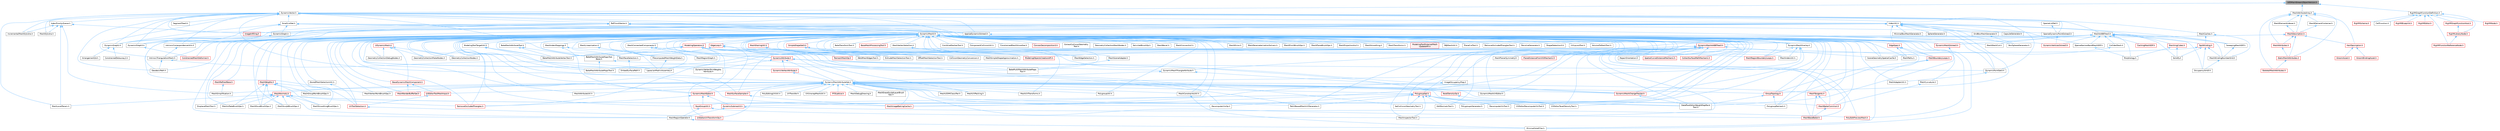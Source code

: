 digraph "UE5MainStreamObjectVersion.h"
{
 // INTERACTIVE_SVG=YES
 // LATEX_PDF_SIZE
  bgcolor="transparent";
  edge [fontname=Helvetica,fontsize=10,labelfontname=Helvetica,labelfontsize=10];
  node [fontname=Helvetica,fontsize=10,shape=box,height=0.2,width=0.4];
  Node1 [id="Node000001",label="UE5MainStreamObjectVersion.h",height=0.2,width=0.4,color="gray40", fillcolor="grey60", style="filled", fontcolor="black",tooltip=" "];
  Node1 -> Node2 [id="edge1_Node000001_Node000002",dir="back",color="steelblue1",style="solid",tooltip=" "];
  Node2 [id="Node000002",label="DynamicVector.h",height=0.2,width=0.4,color="grey40", fillcolor="white", style="filled",URL="$d5/dfc/DynamicVector_8h.html",tooltip=" "];
  Node2 -> Node3 [id="edge2_Node000002_Node000003",dir="back",color="steelblue1",style="solid",tooltip=" "];
  Node3 [id="Node000003",label="DynamicGraph.h",height=0.2,width=0.4,color="grey40", fillcolor="white", style="filled",URL="$d9/d3f/DynamicGraph_8h.html",tooltip=" "];
  Node3 -> Node4 [id="edge3_Node000003_Node000004",dir="back",color="steelblue1",style="solid",tooltip=" "];
  Node4 [id="Node000004",label="DynamicGraph2.h",height=0.2,width=0.4,color="grey40", fillcolor="white", style="filled",URL="$df/d51/DynamicGraph2_8h.html",tooltip=" "];
  Node4 -> Node5 [id="edge4_Node000004_Node000005",dir="back",color="steelblue1",style="solid",tooltip=" "];
  Node5 [id="Node000005",label="Arrangement2d.h",height=0.2,width=0.4,color="grey40", fillcolor="white", style="filled",URL="$de/d7e/Arrangement2d_8h.html",tooltip=" "];
  Node4 -> Node6 [id="edge5_Node000004_Node000006",dir="back",color="steelblue1",style="solid",tooltip=" "];
  Node6 [id="Node000006",label="ConstrainedDelaunay2.h",height=0.2,width=0.4,color="grey40", fillcolor="white", style="filled",URL="$de/dbf/ConstrainedDelaunay2_8h.html",tooltip=" "];
  Node3 -> Node7 [id="edge6_Node000003_Node000007",dir="back",color="steelblue1",style="solid",tooltip=" "];
  Node7 [id="Node000007",label="DynamicGraph3.h",height=0.2,width=0.4,color="grey40", fillcolor="white", style="filled",URL="$dd/d8e/DynamicGraph3_8h.html",tooltip=" "];
  Node7 -> Node8 [id="edge7_Node000007_Node000008",dir="back",color="steelblue1",style="solid",tooltip=" "];
  Node8 [id="Node000008",label="ConstrainedMeshDeformer.h",height=0.2,width=0.4,color="red", fillcolor="#FFF0F0", style="filled",URL="$df/ddf/ConstrainedMeshDeformer_8h.html",tooltip=" "];
  Node2 -> Node4 [id="edge8_Node000002_Node000004",dir="back",color="steelblue1",style="solid",tooltip=" "];
  Node2 -> Node7 [id="edge9_Node000002_Node000007",dir="back",color="steelblue1",style="solid",tooltip=" "];
  Node2 -> Node11 [id="edge10_Node000002_Node000011",dir="back",color="steelblue1",style="solid",tooltip=" "];
  Node11 [id="Node000011",label="DynamicMesh3.h",height=0.2,width=0.4,color="grey40", fillcolor="white", style="filled",URL="$d5/d34/DynamicMesh3_8h.html",tooltip=" "];
  Node11 -> Node12 [id="edge11_Node000011_Node000012",dir="back",color="steelblue1",style="solid",tooltip=" "];
  Node12 [id="Node000012",label="BakeMeshAttributeMapsTool.h",height=0.2,width=0.4,color="grey40", fillcolor="white", style="filled",URL="$d8/d14/BakeMeshAttributeMapsTool_8h.html",tooltip=" "];
  Node11 -> Node13 [id="edge12_Node000011_Node000013",dir="back",color="steelblue1",style="solid",tooltip=" "];
  Node13 [id="Node000013",label="BakeMeshAttributeMapsTool\lBase.h",height=0.2,width=0.4,color="grey40", fillcolor="white", style="filled",URL="$dc/d68/BakeMeshAttributeMapsToolBase_8h.html",tooltip=" "];
  Node13 -> Node12 [id="edge13_Node000013_Node000012",dir="back",color="steelblue1",style="solid",tooltip=" "];
  Node13 -> Node14 [id="edge14_Node000013_Node000014",dir="back",color="steelblue1",style="solid",tooltip=" "];
  Node14 [id="Node000014",label="BakeMultiMeshAttributeMaps\lTool.h",height=0.2,width=0.4,color="grey40", fillcolor="white", style="filled",URL="$d7/d65/BakeMultiMeshAttributeMapsTool_8h.html",tooltip=" "];
  Node11 -> Node15 [id="edge15_Node000011_Node000015",dir="back",color="steelblue1",style="solid",tooltip=" "];
  Node15 [id="Node000015",label="BakeMeshAttributeTool.h",height=0.2,width=0.4,color="grey40", fillcolor="white", style="filled",URL="$d0/d82/BakeMeshAttributeTool_8h.html",tooltip=" "];
  Node15 -> Node13 [id="edge16_Node000015_Node000013",dir="back",color="steelblue1",style="solid",tooltip=" "];
  Node15 -> Node16 [id="edge17_Node000015_Node000016",dir="back",color="steelblue1",style="solid",tooltip=" "];
  Node16 [id="Node000016",label="BakeMeshAttributeVertexTool.h",height=0.2,width=0.4,color="grey40", fillcolor="white", style="filled",URL="$d6/d76/BakeMeshAttributeVertexTool_8h.html",tooltip=" "];
  Node11 -> Node16 [id="edge18_Node000011_Node000016",dir="back",color="steelblue1",style="solid",tooltip=" "];
  Node11 -> Node14 [id="edge19_Node000011_Node000014",dir="back",color="steelblue1",style="solid",tooltip=" "];
  Node11 -> Node17 [id="edge20_Node000011_Node000017",dir="back",color="steelblue1",style="solid",tooltip=" "];
  Node17 [id="Node000017",label="BakeTransformTool.h",height=0.2,width=0.4,color="grey40", fillcolor="white", style="filled",URL="$dc/d39/BakeTransformTool_8h.html",tooltip=" "];
  Node11 -> Node18 [id="edge21_Node000011_Node000018",dir="back",color="steelblue1",style="solid",tooltip=" "];
  Node18 [id="Node000018",label="BaseDynamicMeshComponent.h",height=0.2,width=0.4,color="red", fillcolor="#FFF0F0", style="filled",URL="$d3/df4/BaseDynamicMeshComponent_8h.html",tooltip=" "];
  Node18 -> Node32 [id="edge22_Node000018_Node000032",dir="back",color="steelblue1",style="solid",tooltip=" "];
  Node32 [id="Node000032",label="MeshRenderBufferSet.h",height=0.2,width=0.4,color="red", fillcolor="#FFF0F0", style="filled",URL="$de/dc2/MeshRenderBufferSet_8h.html",tooltip=" "];
  Node18 -> Node90 [id="edge23_Node000018_Node000090",dir="back",color="steelblue1",style="solid",tooltip=" "];
  Node90 [id="Node000090",label="UVEditorToolMeshInput.h",height=0.2,width=0.4,color="red", fillcolor="#FFF0F0", style="filled",URL="$d2/de6/UVEditorToolMeshInput_8h.html",tooltip=" "];
  Node90 -> Node96 [id="edge24_Node000090_Node000096",dir="back",color="steelblue1",style="solid",tooltip=" "];
  Node96 [id="Node000096",label="UVToolSelection.h",height=0.2,width=0.4,color="red", fillcolor="#FFF0F0", style="filled",URL="$dc/db4/UVToolSelection_8h.html",tooltip=" "];
  Node96 -> Node99 [id="edge25_Node000096_Node000099",dir="back",color="steelblue1",style="solid",tooltip=" "];
  Node99 [id="Node000099",label="UVEditorUVTransformOp.h",height=0.2,width=0.4,color="red", fillcolor="#FFF0F0", style="filled",URL="$d9/df2/UVEditorUVTransformOp_8h.html",tooltip=" "];
  Node11 -> Node58 [id="edge26_Node000011_Node000058",dir="back",color="steelblue1",style="solid",tooltip=" "];
  Node58 [id="Node000058",label="BaseMeshProcessingTool.h",height=0.2,width=0.4,color="red", fillcolor="#FFF0F0", style="filled",URL="$d4/d77/BaseMeshProcessingTool_8h.html",tooltip=" "];
  Node11 -> Node103 [id="edge27_Node000011_Node000103",dir="back",color="steelblue1",style="solid",tooltip=" "];
  Node103 [id="Node000103",label="CollectSurfacePathMechanic.h",height=0.2,width=0.4,color="red", fillcolor="#FFF0F0", style="filled",URL="$d5/dd0/CollectSurfacePathMechanic_8h.html",tooltip=" "];
  Node11 -> Node104 [id="edge28_Node000011_Node000104",dir="back",color="steelblue1",style="solid",tooltip=" "];
  Node104 [id="Node000104",label="CollisionGeometryConversion.h",height=0.2,width=0.4,color="grey40", fillcolor="white", style="filled",URL="$df/d0d/CollisionGeometryConversion_8h.html",tooltip=" "];
  Node11 -> Node52 [id="edge29_Node000011_Node000052",dir="back",color="steelblue1",style="solid",tooltip=" "];
  Node52 [id="Node000052",label="CombineMeshesTool.h",height=0.2,width=0.4,color="grey40", fillcolor="white", style="filled",URL="$dd/da3/CombineMeshesTool_8h.html",tooltip=" "];
  Node11 -> Node105 [id="edge30_Node000011_Node000105",dir="back",color="steelblue1",style="solid",tooltip=" "];
  Node105 [id="Node000105",label="ComponentCollisionUtil.h",height=0.2,width=0.4,color="grey40", fillcolor="white", style="filled",URL="$d9/d1c/ComponentCollisionUtil_8h.html",tooltip=" "];
  Node11 -> Node8 [id="edge31_Node000011_Node000008",dir="back",color="steelblue1",style="solid",tooltip=" "];
  Node11 -> Node106 [id="edge32_Node000011_Node000106",dir="back",color="steelblue1",style="solid",tooltip=" "];
  Node106 [id="Node000106",label="ConstrainedMeshSmoother.h",height=0.2,width=0.4,color="grey40", fillcolor="white", style="filled",URL="$d7/d9e/ConstrainedMeshSmoother_8h.html",tooltip=" "];
  Node11 -> Node107 [id="edge33_Node000011_Node000107",dir="back",color="steelblue1",style="solid",tooltip=" "];
  Node107 [id="Node000107",label="ConvexDecomposition3.h",height=0.2,width=0.4,color="red", fillcolor="#FFF0F0", style="filled",URL="$d4/d2b/ConvexDecomposition3_8h.html",tooltip=" "];
  Node11 -> Node61 [id="edge34_Node000011_Node000061",dir="back",color="steelblue1",style="solid",tooltip=" "];
  Node61 [id="Node000061",label="DisplaceMeshTool.h",height=0.2,width=0.4,color="grey40", fillcolor="white", style="filled",URL="$da/d28/DisplaceMeshTool_8h.html",tooltip=" "];
  Node11 -> Node110 [id="edge35_Node000011_Node000110",dir="back",color="steelblue1",style="solid",tooltip=" "];
  Node110 [id="Node000110",label="DynamicAttribute.h",height=0.2,width=0.4,color="red", fillcolor="#FFF0F0", style="filled",URL="$d8/db1/DynamicAttribute_8h.html",tooltip=" "];
  Node110 -> Node112 [id="edge36_Node000110_Node000112",dir="back",color="steelblue1",style="solid",tooltip=" "];
  Node112 [id="Node000112",label="DynamicMeshAttributeSet.h",height=0.2,width=0.4,color="grey40", fillcolor="white", style="filled",URL="$d1/d88/DynamicMeshAttributeSet_8h.html",tooltip=" "];
  Node112 -> Node21 [id="edge37_Node000112_Node000021",dir="back",color="steelblue1",style="solid",tooltip=" "];
  Node21 [id="Node000021",label="DataflowEditorWeightMapPaint\lTool.h",height=0.2,width=0.4,color="grey40", fillcolor="white", style="filled",URL="$db/d46/DataflowEditorWeightMapPaintTool_8h.html",tooltip=" "];
  Node112 -> Node113 [id="edge38_Node000112_Node000113",dir="back",color="steelblue1",style="solid",tooltip=" "];
  Node113 [id="Node000113",label="DynamicMeshChangeTracker.h",height=0.2,width=0.4,color="red", fillcolor="#FFF0F0", style="filled",URL="$dd/df0/DynamicMeshChangeTracker_8h.html",tooltip=" "];
  Node113 -> Node21 [id="edge39_Node000113_Node000021",dir="back",color="steelblue1",style="solid",tooltip=" "];
  Node112 -> Node127 [id="edge40_Node000112_Node000127",dir="back",color="steelblue1",style="solid",tooltip=" "];
  Node127 [id="Node000127",label="DynamicMeshEditor.h",height=0.2,width=0.4,color="red", fillcolor="#FFF0F0", style="filled",URL="$d2/db3/DynamicMeshEditor_8h.html",tooltip=" "];
  Node127 -> Node128 [id="edge41_Node000127_Node000128",dir="back",color="steelblue1",style="solid",tooltip=" "];
  Node128 [id="Node000128",label="DynamicSubmesh3.h",height=0.2,width=0.4,color="red", fillcolor="#FFF0F0", style="filled",URL="$df/d5e/DynamicSubmesh3_8h.html",tooltip=" "];
  Node128 -> Node129 [id="edge42_Node000128_Node000129",dir="back",color="steelblue1",style="solid",tooltip=" "];
  Node129 [id="Node000129",label="MeshRegionOperator.h",height=0.2,width=0.4,color="grey40", fillcolor="white", style="filled",URL="$db/d2c/MeshRegionOperator_8h.html",tooltip=" "];
  Node129 -> Node130 [id="edge43_Node000129_Node000130",dir="back",color="steelblue1",style="solid",tooltip=" "];
  Node130 [id="Node000130",label="MinimalHoleFiller.h",height=0.2,width=0.4,color="grey40", fillcolor="white", style="filled",URL="$dc/d8e/MinimalHoleFiller_8h.html",tooltip=" "];
  Node128 -> Node79 [id="edge44_Node000128_Node000079",dir="back",color="steelblue1",style="solid",tooltip=" "];
  Node79 [id="Node000079",label="PolyEditPreviewMesh.h",height=0.2,width=0.4,color="red", fillcolor="#FFF0F0", style="filled",URL="$d2/de8/PolyEditPreviewMesh_8h.html",tooltip=" "];
  Node127 -> Node134 [id="edge45_Node000127_Node000134",dir="back",color="steelblue1",style="solid",tooltip=" "];
  Node134 [id="Node000134",label="FaceGroupUtil.h",height=0.2,width=0.4,color="red", fillcolor="#FFF0F0", style="filled",URL="$d6/d29/FaceGroupUtil_8h.html",tooltip=" "];
  Node134 -> Node44 [id="edge46_Node000134_Node000044",dir="back",color="steelblue1",style="solid",tooltip=" "];
  Node44 [id="Node000044",label="MeshInspectorTool.h",height=0.2,width=0.4,color="grey40", fillcolor="white", style="filled",URL="$de/da1/MeshInspectorTool_8h.html",tooltip=" "];
  Node134 -> Node129 [id="edge47_Node000134_Node000129",dir="back",color="steelblue1",style="solid",tooltip=" "];
  Node127 -> Node138 [id="edge48_Node000127_Node000138",dir="back",color="steelblue1",style="solid",tooltip=" "];
  Node138 [id="Node000138",label="RemoveOccludedTriangles.h",height=0.2,width=0.4,color="red", fillcolor="#FFF0F0", style="filled",URL="$dc/d7b/RemoveOccludedTriangles_8h.html",tooltip=" "];
  Node112 -> Node140 [id="edge49_Node000112_Node000140",dir="back",color="steelblue1",style="solid",tooltip=" "];
  Node140 [id="Node000140",label="DynamicMeshUVEditor.h",height=0.2,width=0.4,color="grey40", fillcolor="white", style="filled",URL="$d9/d1e/DynamicMeshUVEditor_8h.html",tooltip=" "];
  Node112 -> Node141 [id="edge50_Node000112_Node000141",dir="back",color="steelblue1",style="solid",tooltip=" "];
  Node141 [id="Node000141",label="FFDLattice.h",height=0.2,width=0.4,color="red", fillcolor="#FFF0F0", style="filled",URL="$d1/d3e/FFDLattice_8h.html",tooltip=" "];
  Node112 -> Node142 [id="edge51_Node000112_Node000142",dir="back",color="steelblue1",style="solid",tooltip=" "];
  Node142 [id="Node000142",label="GroupTopology.h",height=0.2,width=0.4,color="red", fillcolor="#FFF0F0", style="filled",URL="$d3/d84/GroupTopology_8h.html",tooltip=" "];
  Node142 -> Node21 [id="edge52_Node000142_Node000021",dir="back",color="steelblue1",style="solid",tooltip=" "];
  Node142 -> Node151 [id="edge53_Node000142_Node000151",dir="back",color="steelblue1",style="solid",tooltip=" "];
  Node151 [id="Node000151",label="PolygroupRemesh.h",height=0.2,width=0.4,color="grey40", fillcolor="white", style="filled",URL="$d7/df6/PolygroupRemesh_8h.html",tooltip=" "];
  Node112 -> Node152 [id="edge54_Node000112_Node000152",dir="back",color="steelblue1",style="solid",tooltip=" "];
  Node152 [id="Node000152",label="MeshAttributeUtil.h",height=0.2,width=0.4,color="grey40", fillcolor="white", style="filled",URL="$d6/db6/MeshAttributeUtil_8h.html",tooltip=" "];
  Node112 -> Node153 [id="edge55_Node000112_Node000153",dir="back",color="steelblue1",style="solid",tooltip=" "];
  Node153 [id="Node000153",label="MeshBakerCommon.h",height=0.2,width=0.4,color="red", fillcolor="#FFF0F0", style="filled",URL="$d9/d92/MeshBakerCommon_8h.html",tooltip=" "];
  Node153 -> Node154 [id="edge56_Node000153_Node000154",dir="back",color="steelblue1",style="solid",tooltip=" "];
  Node154 [id="Node000154",label="MeshBaseBaker.h",height=0.2,width=0.4,color="red", fillcolor="#FFF0F0", style="filled",URL="$d7/ddc/MeshBaseBaker_8h.html",tooltip=" "];
  Node112 -> Node154 [id="edge57_Node000112_Node000154",dir="back",color="steelblue1",style="solid",tooltip=" "];
  Node112 -> Node163 [id="edge58_Node000112_Node000163",dir="back",color="steelblue1",style="solid",tooltip=" "];
  Node163 [id="Node000163",label="MeshConstraintsUtil.h",height=0.2,width=0.4,color="grey40", fillcolor="white", style="filled",URL="$d6/d05/MeshConstraintsUtil_8h.html",tooltip=" "];
  Node163 -> Node130 [id="edge59_Node000163_Node000130",dir="back",color="steelblue1",style="solid",tooltip=" "];
  Node112 -> Node164 [id="edge60_Node000112_Node000164",dir="back",color="steelblue1",style="solid",tooltip=" "];
  Node164 [id="Node000164",label="MeshDebugDrawing.h",height=0.2,width=0.4,color="grey40", fillcolor="white", style="filled",URL="$db/d5c/MeshDebugDrawing_8h.html",tooltip=" "];
  Node112 -> Node165 [id="edge61_Node000112_Node000165",dir="back",color="steelblue1",style="solid",tooltip=" "];
  Node165 [id="Node000165",label="MeshEraseSculptLayerBrush\lOps.h",height=0.2,width=0.4,color="grey40", fillcolor="white", style="filled",URL="$d3/dab/MeshEraseSculptLayerBrushOps_8h.html",tooltip=" "];
  Node112 -> Node166 [id="edge62_Node000112_Node000166",dir="back",color="steelblue1",style="solid",tooltip=" "];
  Node166 [id="Node000166",label="MeshImageBakingCache.h",height=0.2,width=0.4,color="red", fillcolor="#FFF0F0", style="filled",URL="$dd/d09/MeshImageBakingCache_8h.html",tooltip=" "];
  Node112 -> Node174 [id="edge63_Node000112_Node000174",dir="back",color="steelblue1",style="solid",tooltip=" "];
  Node174 [id="Node000174",label="MeshNormals.h",height=0.2,width=0.4,color="red", fillcolor="#FFF0F0", style="filled",URL="$d2/d57/MeshNormals_8h.html",tooltip=" "];
  Node174 -> Node21 [id="edge64_Node000174_Node000021",dir="back",color="steelblue1",style="solid",tooltip=" "];
  Node174 -> Node61 [id="edge65_Node000174_Node000061",dir="back",color="steelblue1",style="solid",tooltip=" "];
  Node174 -> Node176 [id="edge66_Node000174_Node000176",dir="back",color="steelblue1",style="solid",tooltip=" "];
  Node176 [id="Node000176",label="MeshInflateBrushOps.h",height=0.2,width=0.4,color="grey40", fillcolor="white", style="filled",URL="$d7/d16/MeshInflateBrushOps_8h.html",tooltip=" "];
  Node174 -> Node177 [id="edge67_Node000174_Node000177",dir="back",color="steelblue1",style="solid",tooltip=" "];
  Node177 [id="Node000177",label="MeshLocalParam.h",height=0.2,width=0.4,color="grey40", fillcolor="white", style="filled",URL="$dd/d00/MeshLocalParam_8h.html",tooltip=" "];
  Node174 -> Node178 [id="edge68_Node000174_Node000178",dir="back",color="steelblue1",style="solid",tooltip=" "];
  Node178 [id="Node000178",label="MeshMoveBrushOps.h",height=0.2,width=0.4,color="grey40", fillcolor="white", style="filled",URL="$dd/dcb/MeshMoveBrushOps_8h.html",tooltip=" "];
  Node174 -> Node129 [id="edge69_Node000174_Node000129",dir="back",color="steelblue1",style="solid",tooltip=" "];
  Node174 -> Node179 [id="edge70_Node000174_Node000179",dir="back",color="steelblue1",style="solid",tooltip=" "];
  Node179 [id="Node000179",label="MeshSculptBrushOps.h",height=0.2,width=0.4,color="grey40", fillcolor="white", style="filled",URL="$d1/dc9/MeshSculptBrushOps_8h.html",tooltip=" "];
  Node174 -> Node181 [id="edge71_Node000174_Node000181",dir="back",color="steelblue1",style="solid",tooltip=" "];
  Node181 [id="Node000181",label="MeshSmoothingBrushOps.h",height=0.2,width=0.4,color="grey40", fillcolor="white", style="filled",URL="$dd/d1d/MeshSmoothingBrushOps_8h.html",tooltip=" "];
  Node174 -> Node151 [id="edge72_Node000174_Node000151",dir="back",color="steelblue1",style="solid",tooltip=" "];
  Node174 -> Node138 [id="edge73_Node000174_Node000138",dir="back",color="steelblue1",style="solid",tooltip=" "];
  Node112 -> Node32 [id="edge74_Node000112_Node000032",dir="back",color="steelblue1",style="solid",tooltip=" "];
  Node112 -> Node182 [id="edge75_Node000112_Node000182",dir="back",color="steelblue1",style="solid",tooltip=" "];
  Node182 [id="Node000182",label="MeshSimplification.h",height=0.2,width=0.4,color="grey40", fillcolor="white", style="filled",URL="$d7/de9/MeshSimplification_8h.html",tooltip=" "];
  Node112 -> Node183 [id="edge76_Node000112_Node000183",dir="back",color="steelblue1",style="solid",tooltip=" "];
  Node183 [id="Node000183",label="MeshSurfaceSampler.h",height=0.2,width=0.4,color="red", fillcolor="#FFF0F0", style="filled",URL="$de/d0c/MeshSurfaceSampler_8h.html",tooltip=" "];
  Node183 -> Node166 [id="edge77_Node000183_Node000166",dir="back",color="steelblue1",style="solid",tooltip=" "];
  Node112 -> Node189 [id="edge78_Node000112_Node000189",dir="back",color="steelblue1",style="solid",tooltip=" "];
  Node189 [id="Node000189",label="MeshTangents.h",height=0.2,width=0.4,color="red", fillcolor="#FFF0F0", style="filled",URL="$d3/d56/MeshTangents_8h.html",tooltip=" "];
  Node189 -> Node153 [id="edge79_Node000189_Node000153",dir="back",color="steelblue1",style="solid",tooltip=" "];
  Node189 -> Node154 [id="edge80_Node000189_Node000154",dir="back",color="steelblue1",style="solid",tooltip=" "];
  Node112 -> Node190 [id="edge81_Node000112_Node000190",dir="back",color="steelblue1",style="solid",tooltip=" "];
  Node190 [id="Node000190",label="MeshUDIMClassifier.h",height=0.2,width=0.4,color="grey40", fillcolor="white", style="filled",URL="$da/daf/MeshUDIMClassifier_8h.html",tooltip=" "];
  Node112 -> Node191 [id="edge82_Node000112_Node000191",dir="back",color="steelblue1",style="solid",tooltip=" "];
  Node191 [id="Node000191",label="MeshUVPacking.h",height=0.2,width=0.4,color="grey40", fillcolor="white", style="filled",URL="$d5/d78/MeshUVPacking_8h.html",tooltip=" "];
  Node112 -> Node192 [id="edge83_Node000112_Node000192",dir="back",color="steelblue1",style="solid",tooltip=" "];
  Node192 [id="Node000192",label="MeshUVTransforms.h",height=0.2,width=0.4,color="grey40", fillcolor="white", style="filled",URL="$dc/db6/MeshUVTransforms_8h.html",tooltip=" "];
  Node112 -> Node193 [id="edge84_Node000112_Node000193",dir="back",color="steelblue1",style="solid",tooltip=" "];
  Node193 [id="Node000193",label="MeshVertexPaintBrushOps.h",height=0.2,width=0.4,color="grey40", fillcolor="white", style="filled",URL="$df/d5b/MeshVertexPaintBrushOps_8h.html",tooltip=" "];
  Node112 -> Node194 [id="edge85_Node000112_Node000194",dir="back",color="steelblue1",style="solid",tooltip=" "];
  Node194 [id="Node000194",label="PatchBasedMeshUVGenerator.h",height=0.2,width=0.4,color="grey40", fillcolor="white", style="filled",URL="$df/df3/PatchBasedMeshUVGenerator_8h.html",tooltip=" "];
  Node112 -> Node195 [id="edge86_Node000112_Node000195",dir="back",color="steelblue1",style="solid",tooltip=" "];
  Node195 [id="Node000195",label="PolyEditingUVUtil.h",height=0.2,width=0.4,color="grey40", fillcolor="white", style="filled",URL="$d7/d4e/PolyEditingUVUtil_8h.html",tooltip=" "];
  Node112 -> Node196 [id="edge87_Node000112_Node000196",dir="back",color="steelblue1",style="solid",tooltip=" "];
  Node196 [id="Node000196",label="PolygroupSet.h",height=0.2,width=0.4,color="red", fillcolor="#FFF0F0", style="filled",URL="$de/dbc/PolygroupSet_8h.html",tooltip=" "];
  Node196 -> Node63 [id="edge88_Node000196_Node000063",dir="back",color="steelblue1",style="solid",tooltip=" "];
  Node63 [id="Node000063",label="EditNormalsTool.h",height=0.2,width=0.4,color="grey40", fillcolor="white", style="filled",URL="$de/d53/EditNormalsTool_8h.html",tooltip=" "];
  Node196 -> Node134 [id="edge89_Node000196_Node000134",dir="back",color="steelblue1",style="solid",tooltip=" "];
  Node196 -> Node44 [id="edge90_Node000196_Node000044",dir="back",color="steelblue1",style="solid",tooltip=" "];
  Node196 -> Node194 [id="edge91_Node000196_Node000194",dir="back",color="steelblue1",style="solid",tooltip=" "];
  Node196 -> Node209 [id="edge92_Node000196_Node000209",dir="back",color="steelblue1",style="solid",tooltip=" "];
  Node209 [id="Node000209",label="PolygroupsGenerator.h",height=0.2,width=0.4,color="grey40", fillcolor="white", style="filled",URL="$d4/d71/PolygroupsGenerator_8h.html",tooltip=" "];
  Node196 -> Node210 [id="edge93_Node000196_Node000210",dir="back",color="steelblue1",style="solid",tooltip=" "];
  Node210 [id="Node000210",label="RecomputeUVsOp.h",height=0.2,width=0.4,color="grey40", fillcolor="white", style="filled",URL="$db/d0a/RecomputeUVsOp_8h.html",tooltip=" "];
  Node196 -> Node69 [id="edge94_Node000196_Node000069",dir="back",color="steelblue1",style="solid",tooltip=" "];
  Node69 [id="Node000069",label="RecomputeUVsTool.h",height=0.2,width=0.4,color="grey40", fillcolor="white", style="filled",URL="$d0/d92/RecomputeUVsTool_8h.html",tooltip=" "];
  Node196 -> Node74 [id="edge95_Node000196_Node000074",dir="back",color="steelblue1",style="solid",tooltip=" "];
  Node74 [id="Node000074",label="SetCollisionGeometryTool.h",height=0.2,width=0.4,color="grey40", fillcolor="white", style="filled",URL="$d0/de6/SetCollisionGeometryTool_8h.html",tooltip=" "];
  Node196 -> Node82 [id="edge96_Node000196_Node000082",dir="back",color="steelblue1",style="solid",tooltip=" "];
  Node82 [id="Node000082",label="UVEditorRecomputeUVsTool.h",height=0.2,width=0.4,color="grey40", fillcolor="white", style="filled",URL="$d2/db8/UVEditorRecomputeUVsTool_8h.html",tooltip=" "];
  Node196 -> Node83 [id="edge97_Node000196_Node000083",dir="back",color="steelblue1",style="solid",tooltip=" "];
  Node83 [id="Node000083",label="UVEditorTexelDensityTool.h",height=0.2,width=0.4,color="grey40", fillcolor="white", style="filled",URL="$d0/d8b/UVEditorTexelDensityTool_8h.html",tooltip=" "];
  Node112 -> Node211 [id="edge98_Node000112_Node000211",dir="back",color="steelblue1",style="solid",tooltip=" "];
  Node211 [id="Node000211",label="PolygroupUtil.h",height=0.2,width=0.4,color="grey40", fillcolor="white", style="filled",URL="$df/dde/PolygroupUtil_8h.html",tooltip=" "];
  Node112 -> Node210 [id="edge99_Node000112_Node000210",dir="back",color="steelblue1",style="solid",tooltip=" "];
  Node112 -> Node212 [id="edge100_Node000112_Node000212",dir="back",color="steelblue1",style="solid",tooltip=" "];
  Node212 [id="Node000212",label="TexelDensityOp.h",height=0.2,width=0.4,color="red", fillcolor="#FFF0F0", style="filled",URL="$de/d5c/TexelDensityOp_8h.html",tooltip=" "];
  Node212 -> Node83 [id="edge101_Node000212_Node000083",dir="back",color="steelblue1",style="solid",tooltip=" "];
  Node112 -> Node90 [id="edge102_Node000112_Node000090",dir="back",color="steelblue1",style="solid",tooltip=" "];
  Node112 -> Node99 [id="edge103_Node000112_Node000099",dir="back",color="steelblue1",style="solid",tooltip=" "];
  Node112 -> Node214 [id="edge104_Node000112_Node000214",dir="back",color="steelblue1",style="solid",tooltip=" "];
  Node214 [id="Node000214",label="UVTransfer.h",height=0.2,width=0.4,color="grey40", fillcolor="white", style="filled",URL="$db/d21/UVTransfer_8h.html",tooltip=" "];
  Node112 -> Node215 [id="edge105_Node000112_Node000215",dir="back",color="steelblue1",style="solid",tooltip=" "];
  Node215 [id="Node000215",label="UVUnwrapMeshUtil.h",height=0.2,width=0.4,color="grey40", fillcolor="white", style="filled",URL="$db/dd1/UVUnwrapMeshUtil_8h.html",tooltip=" "];
  Node110 -> Node113 [id="edge106_Node000110_Node000113",dir="back",color="steelblue1",style="solid",tooltip=" "];
  Node110 -> Node217 [id="edge107_Node000110_Node000217",dir="back",color="steelblue1",style="solid",tooltip=" "];
  Node217 [id="Node000217",label="DynamicMeshTriangleAttribute.h",height=0.2,width=0.4,color="grey40", fillcolor="white", style="filled",URL="$d0/d85/DynamicMeshTriangleAttribute_8h.html",tooltip=" "];
  Node217 -> Node112 [id="edge108_Node000217_Node000112",dir="back",color="steelblue1",style="solid",tooltip=" "];
  Node217 -> Node113 [id="edge109_Node000217_Node000113",dir="back",color="steelblue1",style="solid",tooltip=" "];
  Node110 -> Node218 [id="edge110_Node000110_Node000218",dir="back",color="steelblue1",style="solid",tooltip=" "];
  Node218 [id="Node000218",label="DynamicPointSet3.h",height=0.2,width=0.4,color="grey40", fillcolor="white", style="filled",URL="$d3/d32/DynamicPointSet3_8h.html",tooltip=" "];
  Node218 -> Node219 [id="edge111_Node000218_Node000219",dir="back",color="steelblue1",style="solid",tooltip=" "];
  Node219 [id="Node000219",label="MeshAdapterUtil.h",height=0.2,width=0.4,color="grey40", fillcolor="white", style="filled",URL="$d7/d6b/MeshAdapterUtil_8h.html",tooltip=" "];
  Node110 -> Node220 [id="edge112_Node000110_Node000220",dir="back",color="steelblue1",style="solid",tooltip=" "];
  Node220 [id="Node000220",label="DynamicVertexAttribute.h",height=0.2,width=0.4,color="red", fillcolor="#FFF0F0", style="filled",URL="$d4/de7/DynamicVertexAttribute_8h.html",tooltip=" "];
  Node220 -> Node112 [id="edge113_Node000220_Node000112",dir="back",color="steelblue1",style="solid",tooltip=" "];
  Node110 -> Node221 [id="edge114_Node000110_Node000221",dir="back",color="steelblue1",style="solid",tooltip=" "];
  Node221 [id="Node000221",label="DynamicVertexSkinWeights\lAttribute.h",height=0.2,width=0.4,color="grey40", fillcolor="white", style="filled",URL="$db/d5b/DynamicVertexSkinWeightsAttribute_8h.html",tooltip=" "];
  Node11 -> Node222 [id="edge115_Node000011_Node000222",dir="back",color="steelblue1",style="solid",tooltip=" "];
  Node222 [id="Node000222",label="DynamicMeshAABBTree3.h",height=0.2,width=0.4,color="red", fillcolor="#FFF0F0", style="filled",URL="$d5/d0d/DynamicMeshAABBTree3_8h.html",tooltip=" "];
  Node222 -> Node12 [id="edge116_Node000222_Node000012",dir="back",color="steelblue1",style="solid",tooltip=" "];
  Node222 -> Node16 [id="edge117_Node000222_Node000016",dir="back",color="steelblue1",style="solid",tooltip=" "];
  Node222 -> Node103 [id="edge118_Node000222_Node000103",dir="back",color="steelblue1",style="solid",tooltip=" "];
  Node222 -> Node21 [id="edge119_Node000222_Node000021",dir="back",color="steelblue1",style="solid",tooltip=" "];
  Node222 -> Node140 [id="edge120_Node000222_Node000140",dir="back",color="steelblue1",style="solid",tooltip=" "];
  Node222 -> Node153 [id="edge121_Node000222_Node000153",dir="back",color="steelblue1",style="solid",tooltip=" "];
  Node222 -> Node154 [id="edge122_Node000222_Node000154",dir="back",color="steelblue1",style="solid",tooltip=" "];
  Node222 -> Node166 [id="edge123_Node000222_Node000166",dir="back",color="steelblue1",style="solid",tooltip=" "];
  Node222 -> Node44 [id="edge124_Node000222_Node000044",dir="back",color="steelblue1",style="solid",tooltip=" "];
  Node222 -> Node229 [id="edge125_Node000222_Node000229",dir="back",color="steelblue1",style="solid",tooltip=" "];
  Node229 [id="Node000229",label="MeshPlanarSymmetry.h",height=0.2,width=0.4,color="grey40", fillcolor="white", style="filled",URL="$d7/d1d/MeshPlanarSymmetry_8h.html",tooltip=" "];
  Node222 -> Node183 [id="edge126_Node000222_Node000183",dir="back",color="steelblue1",style="solid",tooltip=" "];
  Node222 -> Node230 [id="edge127_Node000222_Node000230",dir="back",color="steelblue1",style="solid",tooltip=" "];
  Node230 [id="Node000230",label="PlaneDistanceFromHitMechanic.h",height=0.2,width=0.4,color="red", fillcolor="#FFF0F0", style="filled",URL="$dc/dea/PlaneDistanceFromHitMechanic_8h.html",tooltip=" "];
  Node222 -> Node79 [id="edge128_Node000222_Node000079",dir="back",color="steelblue1",style="solid",tooltip=" "];
  Node222 -> Node236 [id="edge129_Node000222_Node000236",dir="back",color="steelblue1",style="solid",tooltip=" "];
  Node236 [id="Node000236",label="RemeshMeshOp.h",height=0.2,width=0.4,color="red", fillcolor="#FFF0F0", style="filled",URL="$d5/d2c/RemeshMeshOp_8h.html",tooltip=" "];
  Node222 -> Node237 [id="edge130_Node000222_Node000237",dir="back",color="steelblue1",style="solid",tooltip=" "];
  Node237 [id="Node000237",label="RepairOrientation.h",height=0.2,width=0.4,color="grey40", fillcolor="white", style="filled",URL="$dc/d47/RepairOrientation_8h.html",tooltip=" "];
  Node222 -> Node85 [id="edge131_Node000222_Node000085",dir="back",color="steelblue1",style="solid",tooltip=" "];
  Node85 [id="Node000085",label="SceneGeometrySpatialCache.h",height=0.2,width=0.4,color="grey40", fillcolor="white", style="filled",URL="$d6/d6f/SceneGeometrySpatialCache_8h.html",tooltip=" "];
  Node222 -> Node238 [id="edge132_Node000222_Node000238",dir="back",color="steelblue1",style="solid",tooltip=" "];
  Node238 [id="Node000238",label="SpatialCurveDistanceMechanic.h",height=0.2,width=0.4,color="red", fillcolor="#FFF0F0", style="filled",URL="$d3/d29/SpatialCurveDistanceMechanic_8h.html",tooltip=" "];
  Node222 -> Node83 [id="edge133_Node000222_Node000083",dir="back",color="steelblue1",style="solid",tooltip=" "];
  Node222 -> Node78 [id="edge134_Node000222_Node000078",dir="back",color="steelblue1",style="solid",tooltip=" "];
  Node78 [id="Node000078",label="WeldMeshEdgesTool.h",height=0.2,width=0.4,color="grey40", fillcolor="white", style="filled",URL="$d5/d6e/WeldMeshEdgesTool_8h.html",tooltip=" "];
  Node11 -> Node113 [id="edge135_Node000011_Node000113",dir="back",color="steelblue1",style="solid",tooltip=" "];
  Node11 -> Node127 [id="edge136_Node000011_Node000127",dir="back",color="steelblue1",style="solid",tooltip=" "];
  Node11 -> Node239 [id="edge137_Node000011_Node000239",dir="back",color="steelblue1",style="solid",tooltip=" "];
  Node239 [id="Node000239",label="DynamicMeshOctree3.h",height=0.2,width=0.4,color="red", fillcolor="#FFF0F0", style="filled",URL="$d8/d9f/DynamicMeshOctree3_8h.html",tooltip=" "];
  Node239 -> Node21 [id="edge138_Node000239_Node000021",dir="back",color="steelblue1",style="solid",tooltip=" "];
  Node11 -> Node240 [id="edge139_Node000011_Node000240",dir="back",color="steelblue1",style="solid",tooltip=" "];
  Node240 [id="Node000240",label="DynamicMeshOverlay.h",height=0.2,width=0.4,color="grey40", fillcolor="white", style="filled",URL="$de/d26/DynamicMeshOverlay_8h.html",tooltip=" "];
  Node240 -> Node112 [id="edge140_Node000240_Node000112",dir="back",color="steelblue1",style="solid",tooltip=" "];
  Node240 -> Node113 [id="edge141_Node000240_Node000113",dir="back",color="steelblue1",style="solid",tooltip=" "];
  Node240 -> Node241 [id="edge142_Node000240_Node000241",dir="back",color="steelblue1",style="solid",tooltip=" "];
  Node241 [id="Node000241",label="MeshIndexUtil.h",height=0.2,width=0.4,color="grey40", fillcolor="white", style="filled",URL="$db/d70/MeshIndexUtil_8h.html",tooltip=" "];
  Node240 -> Node242 [id="edge143_Node000240_Node000242",dir="back",color="steelblue1",style="solid",tooltip=" "];
  Node242 [id="Node000242",label="MeshRegionBoundaryLoops.h",height=0.2,width=0.4,color="red", fillcolor="#FFF0F0", style="filled",URL="$d0/d20/MeshRegionBoundaryLoops_8h.html",tooltip=" "];
  Node11 -> Node217 [id="edge144_Node000011_Node000217",dir="back",color="steelblue1",style="solid",tooltip=" "];
  Node11 -> Node140 [id="edge145_Node000011_Node000140",dir="back",color="steelblue1",style="solid",tooltip=" "];
  Node11 -> Node128 [id="edge146_Node000011_Node000128",dir="back",color="steelblue1",style="solid",tooltip=" "];
  Node11 -> Node220 [id="edge147_Node000011_Node000220",dir="back",color="steelblue1",style="solid",tooltip=" "];
  Node11 -> Node221 [id="edge148_Node000011_Node000221",dir="back",color="steelblue1",style="solid",tooltip=" "];
  Node11 -> Node246 [id="edge149_Node000011_Node000246",dir="back",color="steelblue1",style="solid",tooltip=" "];
  Node246 [id="Node000246",label="DynamicVerticesOctree3.h",height=0.2,width=0.4,color="red", fillcolor="#FFF0F0", style="filled",URL="$df/d7e/DynamicVerticesOctree3_8h.html",tooltip=" "];
  Node11 -> Node247 [id="edge150_Node000011_Node000247",dir="back",color="steelblue1",style="solid",tooltip=" "];
  Node247 [id="Node000247",label="EdgeLoop.h",height=0.2,width=0.4,color="red", fillcolor="#FFF0F0", style="filled",URL="$d7/df0/EdgeLoop_8h.html",tooltip=" "];
  Node247 -> Node127 [id="edge151_Node000247_Node000127",dir="back",color="steelblue1",style="solid",tooltip=" "];
  Node247 -> Node248 [id="edge152_Node000247_Node000248",dir="back",color="steelblue1",style="solid",tooltip=" "];
  Node248 [id="Node000248",label="MeshBoundaryLoops.h",height=0.2,width=0.4,color="red", fillcolor="#FFF0F0", style="filled",URL="$d2/d9c/MeshBoundaryLoops_8h.html",tooltip=" "];
  Node248 -> Node130 [id="edge153_Node000248_Node000130",dir="back",color="steelblue1",style="solid",tooltip=" "];
  Node248 -> Node151 [id="edge154_Node000248_Node000151",dir="back",color="steelblue1",style="solid",tooltip=" "];
  Node247 -> Node252 [id="edge155_Node000247_Node000252",dir="back",color="steelblue1",style="solid",tooltip=" "];
  Node252 [id="Node000252",label="MeshFaceSelection.h",height=0.2,width=0.4,color="grey40", fillcolor="white", style="filled",URL="$de/de2/MeshFaceSelection_8h.html",tooltip=" "];
  Node252 -> Node253 [id="edge156_Node000252_Node000253",dir="back",color="steelblue1",style="solid",tooltip=" "];
  Node253 [id="Node000253",label="EmbedSurfacePath.h",height=0.2,width=0.4,color="grey40", fillcolor="white", style="filled",URL="$d6/da4/EmbedSurfacePath_8h.html",tooltip=" "];
  Node247 -> Node242 [id="edge157_Node000247_Node000242",dir="back",color="steelblue1",style="solid",tooltip=" "];
  Node11 -> Node254 [id="edge158_Node000011_Node000254",dir="back",color="steelblue1",style="solid",tooltip=" "];
  Node254 [id="Node000254",label="EdgeSpan.h",height=0.2,width=0.4,color="red", fillcolor="#FFF0F0", style="filled",URL="$d5/d02/EdgeSpan_8h.html",tooltip=" "];
  Node254 -> Node142 [id="edge159_Node000254_Node000142",dir="back",color="steelblue1",style="solid",tooltip=" "];
  Node254 -> Node248 [id="edge160_Node000254_Node000248",dir="back",color="steelblue1",style="solid",tooltip=" "];
  Node254 -> Node256 [id="edge161_Node000254_Node000256",dir="back",color="steelblue1",style="solid",tooltip=" "];
  Node256 [id="Node000256",label="MeshPaths.h",height=0.2,width=0.4,color="grey40", fillcolor="white", style="filled",URL="$d4/d5f/MeshPaths_8h.html",tooltip=" "];
  Node11 -> Node63 [id="edge162_Node000011_Node000063",dir="back",color="steelblue1",style="solid",tooltip=" "];
  Node11 -> Node258 [id="edge163_Node000011_Node000258",dir="back",color="steelblue1",style="solid",tooltip=" "];
  Node258 [id="Node000258",label="ExtractCollisionGeometry\lTool.h",height=0.2,width=0.4,color="grey40", fillcolor="white", style="filled",URL="$d6/dbd/ExtractCollisionGeometryTool_8h.html",tooltip=" "];
  Node11 -> Node259 [id="edge164_Node000011_Node000259",dir="back",color="steelblue1",style="solid",tooltip=" "];
  Node259 [id="Node000259",label="ExtrudeMeshSelectionTool.h",height=0.2,width=0.4,color="grey40", fillcolor="white", style="filled",URL="$dc/d31/ExtrudeMeshSelectionTool_8h.html",tooltip=" "];
  Node11 -> Node134 [id="edge165_Node000011_Node000134",dir="back",color="steelblue1",style="solid",tooltip=" "];
  Node11 -> Node260 [id="edge166_Node000011_Node000260",dir="back",color="steelblue1",style="solid",tooltip=" "];
  Node260 [id="Node000260",label="GeodesicPath.h",height=0.2,width=0.4,color="grey40", fillcolor="white", style="filled",URL="$d5/de5/GeodesicPath_8h.html",tooltip=" "];
  Node11 -> Node109 [id="edge167_Node000011_Node000109",dir="back",color="steelblue1",style="solid",tooltip=" "];
  Node109 [id="Node000109",label="GeometryCollectionDebugNodes.h",height=0.2,width=0.4,color="grey40", fillcolor="white", style="filled",URL="$dd/d38/GeometryCollectionDebugNodes_8h.html",tooltip=" "];
  Node11 -> Node121 [id="edge168_Node000011_Node000121",dir="back",color="steelblue1",style="solid",tooltip=" "];
  Node121 [id="Node000121",label="GeometryCollectionMakeNodes.h",height=0.2,width=0.4,color="grey40", fillcolor="white", style="filled",URL="$d6/d20/GeometryCollectionMakeNodes_8h.html",tooltip=" "];
  Node11 -> Node120 [id="edge169_Node000011_Node000120",dir="back",color="steelblue1",style="solid",tooltip=" "];
  Node120 [id="Node000120",label="GeometryCollectionMeshNodes.h",height=0.2,width=0.4,color="grey40", fillcolor="white", style="filled",URL="$d7/d46/GeometryCollectionMeshNodes_8h.html",tooltip=" "];
  Node11 -> Node122 [id="edge170_Node000011_Node000122",dir="back",color="steelblue1",style="solid",tooltip=" "];
  Node122 [id="Node000122",label="GeometryCollectionNodes.h",height=0.2,width=0.4,color="grey40", fillcolor="white", style="filled",URL="$d6/d73/GeometryCollectionNodes_8h.html",tooltip=" "];
  Node11 -> Node142 [id="edge171_Node000011_Node000142",dir="back",color="steelblue1",style="solid",tooltip=" "];
  Node11 -> Node261 [id="edge172_Node000011_Node000261",dir="back",color="steelblue1",style="solid",tooltip=" "];
  Node261 [id="Node000261",label="IntrinsicCorrespondenceUtils.h",height=0.2,width=0.4,color="grey40", fillcolor="white", style="filled",URL="$dd/d68/IntrinsicCorrespondenceUtils_8h.html",tooltip=" "];
  Node261 -> Node262 [id="edge173_Node000261_Node000262",dir="back",color="steelblue1",style="solid",tooltip=" "];
  Node262 [id="Node000262",label="IntrinsicTriangulationMesh.h",height=0.2,width=0.4,color="grey40", fillcolor="white", style="filled",URL="$d7/d38/IntrinsicTriangulationMesh_8h.html",tooltip=" "];
  Node262 -> Node260 [id="edge174_Node000262_Node000260",dir="back",color="steelblue1",style="solid",tooltip=" "];
  Node262 -> Node263 [id="edge175_Node000262_Node000263",dir="back",color="steelblue1",style="solid",tooltip=" "];
  Node263 [id="Node000263",label="LaplacianMatrixAssembly.h",height=0.2,width=0.4,color="grey40", fillcolor="white", style="filled",URL="$d4/dff/LaplacianMatrixAssembly_8h.html",tooltip=" "];
  Node11 -> Node262 [id="edge176_Node000011_Node000262",dir="back",color="steelblue1",style="solid",tooltip=" "];
  Node11 -> Node88 [id="edge177_Node000011_Node000088",dir="back",color="steelblue1",style="solid",tooltip=" "];
  Node88 [id="Node000088",label="KelvinletBrushOp.h",height=0.2,width=0.4,color="grey40", fillcolor="white", style="filled",URL="$d9/d5c/KelvinletBrushOp_8h.html",tooltip=" "];
  Node11 -> Node263 [id="edge178_Node000011_Node000263",dir="back",color="steelblue1",style="solid",tooltip=" "];
  Node11 -> Node219 [id="edge179_Node000011_Node000219",dir="back",color="steelblue1",style="solid",tooltip=" "];
  Node11 -> Node152 [id="edge180_Node000011_Node000152",dir="back",color="steelblue1",style="solid",tooltip=" "];
  Node11 -> Node153 [id="edge181_Node000011_Node000153",dir="back",color="steelblue1",style="solid",tooltip=" "];
  Node11 -> Node154 [id="edge182_Node000011_Node000154",dir="back",color="steelblue1",style="solid",tooltip=" "];
  Node11 -> Node264 [id="edge183_Node000011_Node000264",dir="back",color="steelblue1",style="solid",tooltip=" "];
  Node264 [id="Node000264",label="MeshBevel.h",height=0.2,width=0.4,color="grey40", fillcolor="white", style="filled",URL="$de/d89/MeshBevel_8h.html",tooltip=" "];
  Node11 -> Node248 [id="edge184_Node000011_Node000248",dir="back",color="steelblue1",style="solid",tooltip=" "];
  Node11 -> Node265 [id="edge185_Node000011_Node000265",dir="back",color="steelblue1",style="solid",tooltip=" "];
  Node265 [id="Node000265",label="MeshConnectedComponents.h",height=0.2,width=0.4,color="grey40", fillcolor="white", style="filled",URL="$dc/d07/MeshConnectedComponents_8h.html",tooltip=" "];
  Node265 -> Node266 [id="edge186_Node000265_Node000266",dir="back",color="steelblue1",style="solid",tooltip=" "];
  Node266 [id="Node000266",label="MeshRegionGraph.h",height=0.2,width=0.4,color="grey40", fillcolor="white", style="filled",URL="$d4/d1b/MeshRegionGraph_8h.html",tooltip=" "];
  Node265 -> Node194 [id="edge187_Node000265_Node000194",dir="back",color="steelblue1",style="solid",tooltip=" "];
  Node11 -> Node163 [id="edge188_Node000011_Node000163",dir="back",color="steelblue1",style="solid",tooltip=" "];
  Node11 -> Node267 [id="edge189_Node000011_Node000267",dir="back",color="steelblue1",style="solid",tooltip=" "];
  Node267 [id="Node000267",label="MeshConvexHull.h",height=0.2,width=0.4,color="grey40", fillcolor="white", style="filled",URL="$dd/d4b/MeshConvexHull_8h.html",tooltip=" "];
  Node11 -> Node268 [id="edge190_Node000011_Node000268",dir="back",color="steelblue1",style="solid",tooltip=" "];
  Node268 [id="Node000268",label="MeshCurvature.h",height=0.2,width=0.4,color="grey40", fillcolor="white", style="filled",URL="$d1/d2b/MeshCurvature_8h.html",tooltip=" "];
  Node268 -> Node153 [id="edge191_Node000268_Node000153",dir="back",color="steelblue1",style="solid",tooltip=" "];
  Node11 -> Node269 [id="edge192_Node000011_Node000269",dir="back",color="steelblue1",style="solid",tooltip=" "];
  Node269 [id="Node000269",label="MeshEdgeSelection.h",height=0.2,width=0.4,color="grey40", fillcolor="white", style="filled",URL="$d2/d19/MeshEdgeSelection_8h.html",tooltip=" "];
  Node11 -> Node252 [id="edge193_Node000011_Node000252",dir="back",color="steelblue1",style="solid",tooltip=" "];
  Node11 -> Node270 [id="edge194_Node000011_Node000270",dir="back",color="steelblue1",style="solid",tooltip=" "];
  Node270 [id="Node000270",label="MeshGroupPaintBrushOps.h",height=0.2,width=0.4,color="grey40", fillcolor="white", style="filled",URL="$d4/df8/MeshGroupPaintBrushOps_8h.html",tooltip=" "];
  Node11 -> Node166 [id="edge195_Node000011_Node000166",dir="back",color="steelblue1",style="solid",tooltip=" "];
  Node11 -> Node271 [id="edge196_Node000011_Node000271",dir="back",color="steelblue1",style="solid",tooltip=" "];
  Node271 [id="Node000271",label="MeshIndexMappings.h",height=0.2,width=0.4,color="grey40", fillcolor="white", style="filled",URL="$dc/db4/MeshIndexMappings_8h.html",tooltip=" "];
  Node271 -> Node110 [id="edge197_Node000271_Node000110",dir="back",color="steelblue1",style="solid",tooltip=" "];
  Node271 -> Node127 [id="edge198_Node000271_Node000127",dir="back",color="steelblue1",style="solid",tooltip=" "];
  Node11 -> Node241 [id="edge199_Node000011_Node000241",dir="back",color="steelblue1",style="solid",tooltip=" "];
  Node11 -> Node176 [id="edge200_Node000011_Node000176",dir="back",color="steelblue1",style="solid",tooltip=" "];
  Node11 -> Node44 [id="edge201_Node000011_Node000044",dir="back",color="steelblue1",style="solid",tooltip=" "];
  Node11 -> Node272 [id="edge202_Node000011_Node000272",dir="back",color="steelblue1",style="solid",tooltip=" "];
  Node272 [id="Node000272",label="MeshLinearization.h",height=0.2,width=0.4,color="grey40", fillcolor="white", style="filled",URL="$d5/da8/MeshLinearization_8h.html",tooltip=" "];
  Node272 -> Node263 [id="edge203_Node000272_Node000263",dir="back",color="steelblue1",style="solid",tooltip=" "];
  Node272 -> Node273 [id="edge204_Node000272_Node000273",dir="back",color="steelblue1",style="solid",tooltip=" "];
  Node273 [id="Node000273",label="PrecomputedMeshWeightData.h",height=0.2,width=0.4,color="grey40", fillcolor="white", style="filled",URL="$d7/def/PrecomputedMeshWeightData_8h.html",tooltip=" "];
  Node273 -> Node263 [id="edge205_Node000273_Node000263",dir="back",color="steelblue1",style="solid",tooltip=" "];
  Node11 -> Node274 [id="edge206_Node000011_Node000274",dir="back",color="steelblue1",style="solid",tooltip=" "];
  Node274 [id="Node000274",label="MeshMeshCut.h",height=0.2,width=0.4,color="grey40", fillcolor="white", style="filled",URL="$de/d82/MeshMeshCut_8h.html",tooltip=" "];
  Node11 -> Node275 [id="edge207_Node000011_Node000275",dir="back",color="steelblue1",style="solid",tooltip=" "];
  Node275 [id="Node000275",label="MeshMirror.h",height=0.2,width=0.4,color="grey40", fillcolor="white", style="filled",URL="$d9/d6a/MeshMirror_8h.html",tooltip=" "];
  Node11 -> Node178 [id="edge208_Node000011_Node000178",dir="back",color="steelblue1",style="solid",tooltip=" "];
  Node11 -> Node174 [id="edge209_Node000011_Node000174",dir="back",color="steelblue1",style="solid",tooltip=" "];
  Node11 -> Node276 [id="edge210_Node000011_Node000276",dir="back",color="steelblue1",style="solid",tooltip=" "];
  Node276 [id="Node000276",label="MeshParameterizationSolvers.h",height=0.2,width=0.4,color="grey40", fillcolor="white", style="filled",URL="$d0/d92/MeshParameterizationSolvers_8h.html",tooltip=" "];
  Node11 -> Node256 [id="edge211_Node000011_Node000256",dir="back",color="steelblue1",style="solid",tooltip=" "];
  Node11 -> Node277 [id="edge212_Node000011_Node000277",dir="back",color="steelblue1",style="solid",tooltip=" "];
  Node277 [id="Node000277",label="MeshPinchBrushOps.h",height=0.2,width=0.4,color="grey40", fillcolor="white", style="filled",URL="$dc/dbe/MeshPinchBrushOps_8h.html",tooltip=" "];
  Node11 -> Node229 [id="edge213_Node000011_Node000229",dir="back",color="steelblue1",style="solid",tooltip=" "];
  Node11 -> Node278 [id="edge214_Node000011_Node000278",dir="back",color="steelblue1",style="solid",tooltip=" "];
  Node278 [id="Node000278",label="MeshPlaneBrushOps.h",height=0.2,width=0.4,color="grey40", fillcolor="white", style="filled",URL="$de/d05/MeshPlaneBrushOps_8h.html",tooltip=" "];
  Node11 -> Node279 [id="edge215_Node000011_Node000279",dir="back",color="steelblue1",style="solid",tooltip=" "];
  Node279 [id="Node000279",label="MeshProjectionHull.h",height=0.2,width=0.4,color="grey40", fillcolor="white", style="filled",URL="$dc/d5e/MeshProjectionHull_8h.html",tooltip=" "];
  Node11 -> Node280 [id="edge216_Node000011_Node000280",dir="back",color="steelblue1",style="solid",tooltip=" "];
  Node280 [id="Node000280",label="MeshRefinerBase.h",height=0.2,width=0.4,color="red", fillcolor="#FFF0F0", style="filled",URL="$dc/d16/MeshRefinerBase_8h.html",tooltip=" "];
  Node280 -> Node182 [id="edge217_Node000280_Node000182",dir="back",color="steelblue1",style="solid",tooltip=" "];
  Node11 -> Node242 [id="edge218_Node000011_Node000242",dir="back",color="steelblue1",style="solid",tooltip=" "];
  Node11 -> Node266 [id="edge219_Node000011_Node000266",dir="back",color="steelblue1",style="solid",tooltip=" "];
  Node11 -> Node129 [id="edge220_Node000011_Node000129",dir="back",color="steelblue1",style="solid",tooltip=" "];
  Node11 -> Node32 [id="edge221_Node000011_Node000032",dir="back",color="steelblue1",style="solid",tooltip=" "];
  Node11 -> Node284 [id="edge222_Node000011_Node000284",dir="back",color="steelblue1",style="solid",tooltip=" "];
  Node284 [id="Node000284",label="MeshSceneAdapter.h",height=0.2,width=0.4,color="grey40", fillcolor="white", style="filled",URL="$d3/d05/MeshSceneAdapter_8h.html",tooltip=" "];
  Node284 -> Node14 [id="edge223_Node000284_Node000014",dir="back",color="steelblue1",style="solid",tooltip=" "];
  Node11 -> Node179 [id="edge224_Node000011_Node000179",dir="back",color="steelblue1",style="solid",tooltip=" "];
  Node11 -> Node285 [id="edge225_Node000011_Node000285",dir="back",color="steelblue1",style="solid",tooltip=" "];
  Node285 [id="Node000285",label="MeshSharingUtil.h",height=0.2,width=0.4,color="red", fillcolor="#FFF0F0", style="filled",URL="$db/def/MeshSharingUtil_8h.html",tooltip=" "];
  Node285 -> Node259 [id="edge226_Node000285_Node000259",dir="back",color="steelblue1",style="solid",tooltip=" "];
  Node285 -> Node287 [id="edge227_Node000285_Node000287",dir="back",color="steelblue1",style="solid",tooltip=" "];
  Node287 [id="Node000287",label="OffsetMeshSelectionTool.h",height=0.2,width=0.4,color="grey40", fillcolor="white", style="filled",URL="$d8/d2e/OffsetMeshSelectionTool_8h.html",tooltip=" "];
  Node285 -> Node78 [id="edge228_Node000285_Node000078",dir="back",color="steelblue1",style="solid",tooltip=" "];
  Node11 -> Node289 [id="edge229_Node000011_Node000289",dir="back",color="steelblue1",style="solid",tooltip=" "];
  Node289 [id="Node000289",label="MeshSimpleShapeApproximation.h",height=0.2,width=0.4,color="grey40", fillcolor="white", style="filled",URL="$dd/dc1/MeshSimpleShapeApproximation_8h.html",tooltip=" "];
  Node11 -> Node290 [id="edge230_Node000011_Node000290",dir="back",color="steelblue1",style="solid",tooltip=" "];
  Node290 [id="Node000290",label="MeshSmoothing.h",height=0.2,width=0.4,color="grey40", fillcolor="white", style="filled",URL="$d8/d47/MeshSmoothing_8h.html",tooltip=" "];
  Node11 -> Node181 [id="edge231_Node000011_Node000181",dir="back",color="steelblue1",style="solid",tooltip=" "];
  Node11 -> Node183 [id="edge232_Node000011_Node000183",dir="back",color="steelblue1",style="solid",tooltip=" "];
  Node11 -> Node189 [id="edge233_Node000011_Node000189",dir="back",color="steelblue1",style="solid",tooltip=" "];
  Node11 -> Node291 [id="edge234_Node000011_Node000291",dir="back",color="steelblue1",style="solid",tooltip=" "];
  Node291 [id="Node000291",label="MeshTransforms.h",height=0.2,width=0.4,color="grey40", fillcolor="white", style="filled",URL="$dd/d4c/MeshTransforms_8h.html",tooltip=" "];
  Node11 -> Node190 [id="edge235_Node000011_Node000190",dir="back",color="steelblue1",style="solid",tooltip=" "];
  Node11 -> Node191 [id="edge236_Node000011_Node000191",dir="back",color="steelblue1",style="solid",tooltip=" "];
  Node11 -> Node192 [id="edge237_Node000011_Node000192",dir="back",color="steelblue1",style="solid",tooltip=" "];
  Node11 -> Node193 [id="edge238_Node000011_Node000193",dir="back",color="steelblue1",style="solid",tooltip=" "];
  Node11 -> Node292 [id="edge239_Node000011_Node000292",dir="back",color="steelblue1",style="solid",tooltip=" "];
  Node292 [id="Node000292",label="MeshVertexSelection.h",height=0.2,width=0.4,color="grey40", fillcolor="white", style="filled",URL="$d0/dae/MeshVertexSelection_8h.html",tooltip=" "];
  Node292 -> Node269 [id="edge240_Node000292_Node000269",dir="back",color="steelblue1",style="solid",tooltip=" "];
  Node11 -> Node293 [id="edge241_Node000011_Node000293",dir="back",color="steelblue1",style="solid",tooltip=" "];
  Node293 [id="Node000293",label="MeshWeights.h",height=0.2,width=0.4,color="red", fillcolor="#FFF0F0", style="filled",URL="$d9/d56/MeshWeights_8h.html",tooltip=" "];
  Node293 -> Node270 [id="edge242_Node000293_Node000270",dir="back",color="steelblue1",style="solid",tooltip=" "];
  Node293 -> Node176 [id="edge243_Node000293_Node000176",dir="back",color="steelblue1",style="solid",tooltip=" "];
  Node293 -> Node178 [id="edge244_Node000293_Node000178",dir="back",color="steelblue1",style="solid",tooltip=" "];
  Node293 -> Node179 [id="edge245_Node000293_Node000179",dir="back",color="steelblue1",style="solid",tooltip=" "];
  Node293 -> Node181 [id="edge246_Node000293_Node000181",dir="back",color="steelblue1",style="solid",tooltip=" "];
  Node293 -> Node193 [id="edge247_Node000293_Node000193",dir="back",color="steelblue1",style="solid",tooltip=" "];
  Node11 -> Node130 [id="edge248_Node000011_Node000130",dir="back",color="steelblue1",style="solid",tooltip=" "];
  Node11 -> Node294 [id="edge249_Node000011_Node000294",dir="back",color="steelblue1",style="solid",tooltip=" "];
  Node294 [id="Node000294",label="ModelingObjectsCreationAPI.h",height=0.2,width=0.4,color="red", fillcolor="#FFF0F0", style="filled",URL="$df/d4c/ModelingObjectsCreationAPI_8h.html",tooltip=" "];
  Node11 -> Node298 [id="edge250_Node000011_Node000298",dir="back",color="steelblue1",style="solid",tooltip=" "];
  Node298 [id="Node000298",label="ModelingOperators.h",height=0.2,width=0.4,color="red", fillcolor="#FFF0F0", style="filled",URL="$d8/d7a/ModelingOperators_8h.html",tooltip=" "];
  Node298 -> Node12 [id="edge251_Node000298_Node000012",dir="back",color="steelblue1",style="solid",tooltip=" "];
  Node298 -> Node13 [id="edge252_Node000298_Node000013",dir="back",color="steelblue1",style="solid",tooltip=" "];
  Node298 -> Node16 [id="edge253_Node000298_Node000016",dir="back",color="steelblue1",style="solid",tooltip=" "];
  Node298 -> Node14 [id="edge254_Node000298_Node000014",dir="back",color="steelblue1",style="solid",tooltip=" "];
  Node298 -> Node210 [id="edge255_Node000298_Node000210",dir="back",color="steelblue1",style="solid",tooltip=" "];
  Node298 -> Node236 [id="edge256_Node000298_Node000236",dir="back",color="steelblue1",style="solid",tooltip=" "];
  Node298 -> Node74 [id="edge257_Node000298_Node000074",dir="back",color="steelblue1",style="solid",tooltip=" "];
  Node298 -> Node212 [id="edge258_Node000298_Node000212",dir="back",color="steelblue1",style="solid",tooltip=" "];
  Node298 -> Node99 [id="edge259_Node000298_Node000099",dir="back",color="steelblue1",style="solid",tooltip=" "];
  Node298 -> Node78 [id="edge260_Node000298_Node000078",dir="back",color="steelblue1",style="solid",tooltip=" "];
  Node11 -> Node321 [id="edge261_Node000011_Node000321",dir="back",color="steelblue1",style="solid",tooltip=" "];
  Node321 [id="Node000321",label="ModelingToolExternalMesh\lUpdateAPI.h",height=0.2,width=0.4,color="red", fillcolor="#FFF0F0", style="filled",URL="$d0/da5/ModelingToolExternalMeshUpdateAPI_8h.html",tooltip=" "];
  Node11 -> Node322 [id="edge262_Node000011_Node000322",dir="back",color="steelblue1",style="solid",tooltip=" "];
  Node322 [id="Node000322",label="ModelingToolTargetUtil.h",height=0.2,width=0.4,color="grey40", fillcolor="white", style="filled",URL="$d1/d5d/ModelingToolTargetUtil_8h.html",tooltip=" "];
  Node322 -> Node12 [id="edge263_Node000322_Node000012",dir="back",color="steelblue1",style="solid",tooltip=" "];
  Node322 -> Node16 [id="edge264_Node000322_Node000016",dir="back",color="steelblue1",style="solid",tooltip=" "];
  Node11 -> Node323 [id="edge265_Node000011_Node000323",dir="back",color="steelblue1",style="solid",tooltip=" "];
  Node323 [id="Node000323",label="OBJMeshUtil.h",height=0.2,width=0.4,color="grey40", fillcolor="white", style="filled",URL="$d7/dbe/OBJMeshUtil_8h.html",tooltip=" "];
  Node11 -> Node287 [id="edge266_Node000011_Node000287",dir="back",color="steelblue1",style="solid",tooltip=" "];
  Node11 -> Node194 [id="edge267_Node000011_Node000194",dir="back",color="steelblue1",style="solid",tooltip=" "];
  Node11 -> Node66 [id="edge268_Node000011_Node000066",dir="back",color="steelblue1",style="solid",tooltip=" "];
  Node66 [id="Node000066",label="PlaneCutTool.h",height=0.2,width=0.4,color="grey40", fillcolor="white", style="filled",URL="$dd/def/PlaneCutTool_8h.html",tooltip=" "];
  Node11 -> Node230 [id="edge269_Node000011_Node000230",dir="back",color="steelblue1",style="solid",tooltip=" "];
  Node11 -> Node79 [id="edge270_Node000011_Node000079",dir="back",color="steelblue1",style="solid",tooltip=" "];
  Node11 -> Node151 [id="edge271_Node000011_Node000151",dir="back",color="steelblue1",style="solid",tooltip=" "];
  Node11 -> Node196 [id="edge272_Node000011_Node000196",dir="back",color="steelblue1",style="solid",tooltip=" "];
  Node11 -> Node211 [id="edge273_Node000011_Node000211",dir="back",color="steelblue1",style="solid",tooltip=" "];
  Node11 -> Node209 [id="edge274_Node000011_Node000209",dir="back",color="steelblue1",style="solid",tooltip=" "];
  Node11 -> Node273 [id="edge275_Node000011_Node000273",dir="back",color="steelblue1",style="solid",tooltip=" "];
  Node11 -> Node69 [id="edge276_Node000011_Node000069",dir="back",color="steelblue1",style="solid",tooltip=" "];
  Node11 -> Node236 [id="edge277_Node000011_Node000236",dir="back",color="steelblue1",style="solid",tooltip=" "];
  Node11 -> Node138 [id="edge278_Node000011_Node000138",dir="back",color="steelblue1",style="solid",tooltip=" "];
  Node11 -> Node72 [id="edge279_Node000011_Node000072",dir="back",color="steelblue1",style="solid",tooltip=" "];
  Node72 [id="Node000072",label="RemoveOccludedTrianglesTool.h",height=0.2,width=0.4,color="grey40", fillcolor="white", style="filled",URL="$d9/da1/RemoveOccludedTrianglesTool_8h.html",tooltip=" "];
  Node11 -> Node237 [id="edge280_Node000011_Node000237",dir="back",color="steelblue1",style="solid",tooltip=" "];
  Node11 -> Node324 [id="edge281_Node000011_Node000324",dir="back",color="steelblue1",style="solid",tooltip=" "];
  Node324 [id="Node000324",label="RevolveGenerator.h",height=0.2,width=0.4,color="grey40", fillcolor="white", style="filled",URL="$dd/d0a/RevolveGenerator_8h.html",tooltip=" "];
  Node11 -> Node85 [id="edge282_Node000011_Node000085",dir="back",color="steelblue1",style="solid",tooltip=" "];
  Node11 -> Node74 [id="edge283_Node000011_Node000074",dir="back",color="steelblue1",style="solid",tooltip=" "];
  Node11 -> Node325 [id="edge284_Node000011_Node000325",dir="back",color="steelblue1",style="solid",tooltip=" "];
  Node325 [id="Node000325",label="ShapeDetection3.h",height=0.2,width=0.4,color="grey40", fillcolor="white", style="filled",URL="$de/d18/ShapeDetection3_8h.html",tooltip=" "];
  Node11 -> Node326 [id="edge285_Node000011_Node000326",dir="back",color="steelblue1",style="solid",tooltip=" "];
  Node326 [id="Node000326",label="SimpleShapeSet3.h",height=0.2,width=0.4,color="red", fillcolor="#FFF0F0", style="filled",URL="$dc/ddb/SimpleShapeSet3_8h.html",tooltip=" "];
  Node326 -> Node104 [id="edge286_Node000326_Node000104",dir="back",color="steelblue1",style="solid",tooltip=" "];
  Node326 -> Node289 [id="edge287_Node000326_Node000289",dir="back",color="steelblue1",style="solid",tooltip=" "];
  Node326 -> Node294 [id="edge288_Node000326_Node000294",dir="back",color="steelblue1",style="solid",tooltip=" "];
  Node11 -> Node238 [id="edge289_Node000011_Node000238",dir="back",color="steelblue1",style="solid",tooltip=" "];
  Node11 -> Node328 [id="edge290_Node000011_Node000328",dir="back",color="steelblue1",style="solid",tooltip=" "];
  Node328 [id="Node000328",label="StoredMeshSelectionUtil.h",height=0.2,width=0.4,color="grey40", fillcolor="white", style="filled",URL="$d2/dbc/StoredMeshSelectionUtil_8h.html",tooltip=" "];
  Node328 -> Node96 [id="edge291_Node000328_Node000096",dir="back",color="steelblue1",style="solid",tooltip=" "];
  Node11 -> Node118 [id="edge292_Node000011_Node000118",dir="back",color="steelblue1",style="solid",tooltip=" "];
  Node118 [id="Node000118",label="UDynamicMesh.h",height=0.2,width=0.4,color="red", fillcolor="#FFF0F0", style="filled",URL="$d3/dcc/UDynamicMesh_8h.html",tooltip=" "];
  Node118 -> Node18 [id="edge293_Node000118_Node000018",dir="back",color="steelblue1",style="solid",tooltip=" "];
  Node118 -> Node109 [id="edge294_Node000118_Node000109",dir="back",color="steelblue1",style="solid",tooltip=" "];
  Node118 -> Node121 [id="edge295_Node000118_Node000121",dir="back",color="steelblue1",style="solid",tooltip=" "];
  Node118 -> Node122 [id="edge296_Node000118_Node000122",dir="back",color="steelblue1",style="solid",tooltip=" "];
  Node11 -> Node82 [id="edge297_Node000011_Node000082",dir="back",color="steelblue1",style="solid",tooltip=" "];
  Node11 -> Node83 [id="edge298_Node000011_Node000083",dir="back",color="steelblue1",style="solid",tooltip=" "];
  Node11 -> Node76 [id="edge299_Node000011_Node000076",dir="back",color="steelblue1",style="solid",tooltip=" "];
  Node76 [id="Node000076",label="UVLayoutTool.h",height=0.2,width=0.4,color="grey40", fillcolor="white", style="filled",URL="$d6/d89/UVLayoutTool_8h.html",tooltip=" "];
  Node11 -> Node96 [id="edge300_Node000011_Node000096",dir="back",color="steelblue1",style="solid",tooltip=" "];
  Node11 -> Node84 [id="edge301_Node000011_Node000084",dir="back",color="steelblue1",style="solid",tooltip=" "];
  Node84 [id="Node000084",label="VolumeToMeshTool.h",height=0.2,width=0.4,color="grey40", fillcolor="white", style="filled",URL="$de/d64/VolumeToMeshTool_8h.html",tooltip=" "];
  Node11 -> Node78 [id="edge302_Node000011_Node000078",dir="back",color="steelblue1",style="solid",tooltip=" "];
  Node2 -> Node112 [id="edge303_Node000002_Node000112",dir="back",color="steelblue1",style="solid",tooltip=" "];
  Node2 -> Node240 [id="edge304_Node000002_Node000240",dir="back",color="steelblue1",style="solid",tooltip=" "];
  Node2 -> Node218 [id="edge305_Node000002_Node000218",dir="back",color="steelblue1",style="solid",tooltip=" "];
  Node2 -> Node260 [id="edge306_Node000002_Node000260",dir="back",color="steelblue1",style="solid",tooltip=" "];
  Node2 -> Node329 [id="edge307_Node000002_Node000329",dir="back",color="steelblue1",style="solid",tooltip=" "];
  Node329 [id="Node000329",label="IncrementalMeshDijkstra.h",height=0.2,width=0.4,color="grey40", fillcolor="white", style="filled",URL="$d0/dac/IncrementalMeshDijkstra_8h.html",tooltip=" "];
  Node2 -> Node330 [id="edge308_Node000002_Node000330",dir="back",color="steelblue1",style="solid",tooltip=" "];
  Node330 [id="Node000330",label="IndexPriorityQueue.h",height=0.2,width=0.4,color="grey40", fillcolor="white", style="filled",URL="$d1/d5d/IndexPriorityQueue_8h.html",tooltip=" "];
  Node330 -> Node331 [id="edge309_Node000330_Node000331",dir="back",color="steelblue1",style="solid",tooltip=" "];
  Node331 [id="Node000331",label="ImageInfilling.h",height=0.2,width=0.4,color="red", fillcolor="#FFF0F0", style="filled",URL="$d6/df4/ImageInfilling_8h.html",tooltip=" "];
  Node330 -> Node329 [id="edge310_Node000330_Node000329",dir="back",color="steelblue1",style="solid",tooltip=" "];
  Node330 -> Node332 [id="edge311_Node000330_Node000332",dir="back",color="steelblue1",style="solid",tooltip=" "];
  Node332 [id="Node000332",label="MeshDijkstra.h",height=0.2,width=0.4,color="grey40", fillcolor="white", style="filled",URL="$db/d24/MeshDijkstra_8h.html",tooltip=" "];
  Node330 -> Node177 [id="edge312_Node000330_Node000177",dir="back",color="steelblue1",style="solid",tooltip=" "];
  Node330 -> Node182 [id="edge313_Node000330_Node000182",dir="back",color="steelblue1",style="solid",tooltip=" "];
  Node2 -> Node333 [id="edge314_Node000002_Node000333",dir="back",color="steelblue1",style="solid",tooltip=" "];
  Node333 [id="Node000333",label="IndexUtil.h",height=0.2,width=0.4,color="grey40", fillcolor="white", style="filled",URL="$d2/d70/IndexUtil_8h.html",tooltip=" "];
  Node333 -> Node334 [id="edge315_Node000333_Node000334",dir="back",color="steelblue1",style="solid",tooltip=" "];
  Node334 [id="Node000334",label="BoxSphereGenerator.h",height=0.2,width=0.4,color="grey40", fillcolor="white", style="filled",URL="$de/d74/BoxSphereGenerator_8h.html",tooltip=" "];
  Node333 -> Node335 [id="edge316_Node000333_Node000335",dir="back",color="steelblue1",style="solid",tooltip=" "];
  Node335 [id="Node000335",label="CapsuleGenerator.h",height=0.2,width=0.4,color="grey40", fillcolor="white", style="filled",URL="$d5/dca/CapsuleGenerator_8h.html",tooltip=" "];
  Node333 -> Node3 [id="edge317_Node000333_Node000003",dir="back",color="steelblue1",style="solid",tooltip=" "];
  Node333 -> Node4 [id="edge318_Node000333_Node000004",dir="back",color="steelblue1",style="solid",tooltip=" "];
  Node333 -> Node7 [id="edge319_Node000333_Node000007",dir="back",color="steelblue1",style="solid",tooltip=" "];
  Node333 -> Node11 [id="edge320_Node000333_Node000011",dir="back",color="steelblue1",style="solid",tooltip=" "];
  Node333 -> Node218 [id="edge321_Node000333_Node000218",dir="back",color="steelblue1",style="solid",tooltip=" "];
  Node333 -> Node247 [id="edge322_Node000333_Node000247",dir="back",color="steelblue1",style="solid",tooltip=" "];
  Node333 -> Node254 [id="edge323_Node000333_Node000254",dir="back",color="steelblue1",style="solid",tooltip=" "];
  Node333 -> Node336 [id="edge324_Node000333_Node000336",dir="back",color="steelblue1",style="solid",tooltip=" "];
  Node336 [id="Node000336",label="GridBoxMeshGenerator.h",height=0.2,width=0.4,color="grey40", fillcolor="white", style="filled",URL="$df/df3/GridBoxMeshGenerator_8h.html",tooltip=" "];
  Node336 -> Node334 [id="edge325_Node000336_Node000334",dir="back",color="steelblue1",style="solid",tooltip=" "];
  Node333 -> Node142 [id="edge326_Node000333_Node000142",dir="back",color="steelblue1",style="solid",tooltip=" "];
  Node333 -> Node331 [id="edge327_Node000333_Node000331",dir="back",color="steelblue1",style="solid",tooltip=" "];
  Node333 -> Node263 [id="edge328_Node000333_Node000263",dir="back",color="steelblue1",style="solid",tooltip=" "];
  Node333 -> Node337 [id="edge329_Node000333_Node000337",dir="back",color="steelblue1",style="solid",tooltip=" "];
  Node337 [id="Node000337",label="MarchingCubes.h",height=0.2,width=0.4,color="red", fillcolor="#FFF0F0", style="filled",URL="$d8/d16/MarchingCubes_8h.html",tooltip=" "];
  Node337 -> Node339 [id="edge330_Node000337_Node000339",dir="back",color="steelblue1",style="solid",tooltip=" "];
  Node339 [id="Node000339",label="Morphology.h",height=0.2,width=0.4,color="grey40", fillcolor="white", style="filled",URL="$d7/d60/Morphology_8h.html",tooltip=" "];
  Node337 -> Node340 [id="edge331_Node000337_Node000340",dir="back",color="steelblue1",style="solid",tooltip=" "];
  Node340 [id="Node000340",label="Solidify.h",height=0.2,width=0.4,color="grey40", fillcolor="white", style="filled",URL="$d0/ded/Solidify_8h.html",tooltip=" "];
  Node333 -> Node341 [id="edge332_Node000333_Node000341",dir="back",color="steelblue1",style="solid",tooltip=" "];
  Node341 [id="Node000341",label="MinimalBoxMeshGenerator.h",height=0.2,width=0.4,color="grey40", fillcolor="white", style="filled",URL="$d9/d4b/MinimalBoxMeshGenerator_8h.html",tooltip=" "];
  Node333 -> Node342 [id="edge333_Node000333_Node000342",dir="back",color="steelblue1",style="solid",tooltip=" "];
  Node342 [id="Node000342",label="SparseNarrowBandMeshSDF.h",height=0.2,width=0.4,color="grey40", fillcolor="white", style="filled",URL="$d2/d60/SparseNarrowBandMeshSDF_8h.html",tooltip=" "];
  Node342 -> Node339 [id="edge334_Node000342_Node000339",dir="back",color="steelblue1",style="solid",tooltip=" "];
  Node333 -> Node343 [id="edge335_Node000333_Node000343",dir="back",color="steelblue1",style="solid",tooltip=" "];
  Node343 [id="Node000343",label="SphereGenerator.h",height=0.2,width=0.4,color="grey40", fillcolor="white", style="filled",URL="$de/d66/SphereGenerator_8h.html",tooltip=" "];
  Node333 -> Node344 [id="edge336_Node000333_Node000344",dir="back",color="steelblue1",style="solid",tooltip=" "];
  Node344 [id="Node000344",label="SweepingMeshSDF.h",height=0.2,width=0.4,color="grey40", fillcolor="white", style="filled",URL="$d9/d76/SweepingMeshSDF_8h.html",tooltip=" "];
  Node344 -> Node345 [id="edge337_Node000344_Node000345",dir="back",color="steelblue1",style="solid",tooltip=" "];
  Node345 [id="Node000345",label="MeshWindingNumberGrid.h",height=0.2,width=0.4,color="grey40", fillcolor="white", style="filled",URL="$de/df0/MeshWindingNumberGrid_8h.html",tooltip=" "];
  Node345 -> Node346 [id="edge338_Node000345_Node000346",dir="back",color="steelblue1",style="solid",tooltip=" "];
  Node346 [id="Node000346",label="OccupancyGrid3.h",height=0.2,width=0.4,color="grey40", fillcolor="white", style="filled",URL="$d5/d63/OccupancyGrid3_8h.html",tooltip=" "];
  Node333 -> Node96 [id="edge339_Node000333_Node000096",dir="back",color="steelblue1",style="solid",tooltip=" "];
  Node2 -> Node261 [id="edge340_Node000002_Node000261",dir="back",color="steelblue1",style="solid",tooltip=" "];
  Node2 -> Node262 [id="edge341_Node000002_Node000262",dir="back",color="steelblue1",style="solid",tooltip=" "];
  Node2 -> Node347 [id="edge342_Node000002_Node000347",dir="back",color="steelblue1",style="solid",tooltip=" "];
  Node347 [id="Node000347",label="MeshAABBTree3.h",height=0.2,width=0.4,color="grey40", fillcolor="white", style="filled",URL="$d8/d90/MeshAABBTree3_8h.html",tooltip=" "];
  Node347 -> Node348 [id="edge343_Node000347_Node000348",dir="back",color="steelblue1",style="solid",tooltip=" "];
  Node348 [id="Node000348",label="CachingMeshSDF.h",height=0.2,width=0.4,color="red", fillcolor="#FFF0F0", style="filled",URL="$d3/de9/CachingMeshSDF_8h.html",tooltip=" "];
  Node347 -> Node349 [id="edge344_Node000347_Node000349",dir="back",color="steelblue1",style="solid",tooltip=" "];
  Node349 [id="Node000349",label="ColliderMesh.h",height=0.2,width=0.4,color="grey40", fillcolor="white", style="filled",URL="$d8/d3c/ColliderMesh_8h.html",tooltip=" "];
  Node349 -> Node85 [id="edge345_Node000349_Node000085",dir="back",color="steelblue1",style="solid",tooltip=" "];
  Node347 -> Node222 [id="edge346_Node000347_Node000222",dir="back",color="steelblue1",style="solid",tooltip=" "];
  Node347 -> Node239 [id="edge347_Node000347_Node000239",dir="back",color="steelblue1",style="solid",tooltip=" "];
  Node347 -> Node246 [id="edge348_Node000347_Node000246",dir="back",color="steelblue1",style="solid",tooltip=" "];
  Node347 -> Node350 [id="edge349_Node000347_Node000350",dir="back",color="steelblue1",style="solid",tooltip=" "];
  Node350 [id="Node000350",label="FastWinding.h",height=0.2,width=0.4,color="red", fillcolor="#FFF0F0", style="filled",URL="$d0/df7/FastWinding_8h.html",tooltip=" "];
  Node350 -> Node345 [id="edge350_Node000350_Node000345",dir="back",color="steelblue1",style="solid",tooltip=" "];
  Node350 -> Node346 [id="edge351_Node000350_Node000346",dir="back",color="steelblue1",style="solid",tooltip=" "];
  Node350 -> Node138 [id="edge352_Node000350_Node000138",dir="back",color="steelblue1",style="solid",tooltip=" "];
  Node350 -> Node340 [id="edge353_Node000350_Node000340",dir="back",color="steelblue1",style="solid",tooltip=" "];
  Node347 -> Node352 [id="edge354_Node000347_Node000352",dir="back",color="steelblue1",style="solid",tooltip=" "];
  Node352 [id="Node000352",label="ImageOccupancyMap.h",height=0.2,width=0.4,color="grey40", fillcolor="white", style="filled",URL="$d6/dca/ImageOccupancyMap_8h.html",tooltip=" "];
  Node352 -> Node166 [id="edge355_Node000352_Node000166",dir="back",color="steelblue1",style="solid",tooltip=" "];
  Node347 -> Node274 [id="edge356_Node000347_Node000274",dir="back",color="steelblue1",style="solid",tooltip=" "];
  Node347 -> Node345 [id="edge357_Node000347_Node000345",dir="back",color="steelblue1",style="solid",tooltip=" "];
  Node347 -> Node339 [id="edge358_Node000347_Node000339",dir="back",color="steelblue1",style="solid",tooltip=" "];
  Node347 -> Node346 [id="edge359_Node000347_Node000346",dir="back",color="steelblue1",style="solid",tooltip=" "];
  Node347 -> Node138 [id="edge360_Node000347_Node000138",dir="back",color="steelblue1",style="solid",tooltip=" "];
  Node347 -> Node340 [id="edge361_Node000347_Node000340",dir="back",color="steelblue1",style="solid",tooltip=" "];
  Node347 -> Node342 [id="edge362_Node000347_Node000342",dir="back",color="steelblue1",style="solid",tooltip=" "];
  Node347 -> Node344 [id="edge363_Node000347_Node000344",dir="back",color="steelblue1",style="solid",tooltip=" "];
  Node2 -> Node353 [id="edge364_Node000002_Node000353",dir="back",color="steelblue1",style="solid",tooltip=" "];
  Node353 [id="Node000353",label="MeshCaches.h",height=0.2,width=0.4,color="grey40", fillcolor="white", style="filled",URL="$d4/d5e/MeshCaches_8h.html",tooltip=" "];
  Node353 -> Node350 [id="edge365_Node000353_Node000350",dir="back",color="steelblue1",style="solid",tooltip=" "];
  Node353 -> Node345 [id="edge366_Node000353_Node000345",dir="back",color="steelblue1",style="solid",tooltip=" "];
  Node2 -> Node332 [id="edge367_Node000002_Node000332",dir="back",color="steelblue1",style="solid",tooltip=" "];
  Node2 -> Node252 [id="edge368_Node000002_Node000252",dir="back",color="steelblue1",style="solid",tooltip=" "];
  Node2 -> Node177 [id="edge369_Node000002_Node000177",dir="back",color="steelblue1",style="solid",tooltip=" "];
  Node2 -> Node354 [id="edge370_Node000002_Node000354",dir="back",color="steelblue1",style="solid",tooltip=" "];
  Node354 [id="Node000354",label="RefCountVector.h",height=0.2,width=0.4,color="grey40", fillcolor="white", style="filled",URL="$d7/da1/RefCountVector_8h.html",tooltip=" "];
  Node354 -> Node3 [id="edge371_Node000354_Node000003",dir="back",color="steelblue1",style="solid",tooltip=" "];
  Node354 -> Node4 [id="edge372_Node000354_Node000004",dir="back",color="steelblue1",style="solid",tooltip=" "];
  Node354 -> Node7 [id="edge373_Node000354_Node000007",dir="back",color="steelblue1",style="solid",tooltip=" "];
  Node354 -> Node11 [id="edge374_Node000354_Node000011",dir="back",color="steelblue1",style="solid",tooltip=" "];
  Node354 -> Node240 [id="edge375_Node000354_Node000240",dir="back",color="steelblue1",style="solid",tooltip=" "];
  Node354 -> Node218 [id="edge376_Node000354_Node000218",dir="back",color="steelblue1",style="solid",tooltip=" "];
  Node354 -> Node260 [id="edge377_Node000354_Node000260",dir="back",color="steelblue1",style="solid",tooltip=" "];
  Node354 -> Node355 [id="edge378_Node000354_Node000355",dir="back",color="steelblue1",style="solid",tooltip=" "];
  Node355 [id="Node000355",label="SparseDynamicOctree3.h",height=0.2,width=0.4,color="grey40", fillcolor="white", style="filled",URL="$df/d29/SparseDynamicOctree3_8h.html",tooltip=" "];
  Node355 -> Node239 [id="edge379_Node000355_Node000239",dir="back",color="steelblue1",style="solid",tooltip=" "];
  Node355 -> Node85 [id="edge380_Node000355_Node000085",dir="back",color="steelblue1",style="solid",tooltip=" "];
  Node354 -> Node356 [id="edge381_Node000354_Node000356",dir="back",color="steelblue1",style="solid",tooltip=" "];
  Node356 [id="Node000356",label="SparseDynamicPointOctree3.h",height=0.2,width=0.4,color="grey40", fillcolor="white", style="filled",URL="$d5/dba/SparseDynamicPointOctree3_8h.html",tooltip=" "];
  Node356 -> Node246 [id="edge382_Node000356_Node000246",dir="back",color="steelblue1",style="solid",tooltip=" "];
  Node2 -> Node357 [id="edge383_Node000002_Node000357",dir="back",color="steelblue1",style="solid",tooltip=" "];
  Node357 [id="Node000357",label="SegmentTree3.h",height=0.2,width=0.4,color="grey40", fillcolor="white", style="filled",URL="$db/d13/SegmentTree3_8h.html",tooltip=" "];
  Node2 -> Node358 [id="edge384_Node000002_Node000358",dir="back",color="steelblue1",style="solid",tooltip=" "];
  Node358 [id="Node000358",label="SmallListSet.h",height=0.2,width=0.4,color="grey40", fillcolor="white", style="filled",URL="$d8/d74/SmallListSet_8h.html",tooltip=" "];
  Node358 -> Node3 [id="edge385_Node000358_Node000003",dir="back",color="steelblue1",style="solid",tooltip=" "];
  Node358 -> Node4 [id="edge386_Node000358_Node000004",dir="back",color="steelblue1",style="solid",tooltip=" "];
  Node358 -> Node7 [id="edge387_Node000358_Node000007",dir="back",color="steelblue1",style="solid",tooltip=" "];
  Node358 -> Node11 [id="edge388_Node000358_Node000011",dir="back",color="steelblue1",style="solid",tooltip=" "];
  Node358 -> Node240 [id="edge389_Node000358_Node000240",dir="back",color="steelblue1",style="solid",tooltip=" "];
  Node358 -> Node355 [id="edge390_Node000358_Node000355",dir="back",color="steelblue1",style="solid",tooltip=" "];
  Node2 -> Node355 [id="edge391_Node000002_Node000355",dir="back",color="steelblue1",style="solid",tooltip=" "];
  Node2 -> Node356 [id="edge392_Node000002_Node000356",dir="back",color="steelblue1",style="solid",tooltip=" "];
  Node2 -> Node359 [id="edge393_Node000002_Node000359",dir="back",color="steelblue1",style="solid",tooltip=" "];
  Node359 [id="Node000359",label="SparseListSet.h",height=0.2,width=0.4,color="grey40", fillcolor="white", style="filled",URL="$d3/d87/SparseListSet_8h.html",tooltip=" "];
  Node359 -> Node356 [id="edge394_Node000359_Node000356",dir="back",color="steelblue1",style="solid",tooltip=" "];
  Node1 -> Node360 [id="edge395_Node000001_Node000360",dir="back",color="steelblue1",style="solid",tooltip=" "];
  Node360 [id="Node000360",label="MeshAttributeArray.h",height=0.2,width=0.4,color="grey40", fillcolor="white", style="filled",URL="$dd/dcf/MeshAttributeArray_8h.html",tooltip=" "];
  Node360 -> Node361 [id="edge396_Node000360_Node000361",dir="back",color="steelblue1",style="solid",tooltip=" "];
  Node361 [id="Node000361",label="HairDescription.h",height=0.2,width=0.4,color="red", fillcolor="#FFF0F0", style="filled",URL="$df/d27/HairDescription_8h.html",tooltip=" "];
  Node361 -> Node362 [id="edge397_Node000361_Node000362",dir="back",color="steelblue1",style="solid",tooltip=" "];
  Node362 [id="Node000362",label="GroomAsset.h",height=0.2,width=0.4,color="red", fillcolor="#FFF0F0", style="filled",URL="$d8/df1/GroomAsset_8h.html",tooltip=" "];
  Node361 -> Node369 [id="edge398_Node000361_Node000369",dir="back",color="steelblue1",style="solid",tooltip=" "];
  Node369 [id="Node000369",label="GroomBindingAsset.h",height=0.2,width=0.4,color="red", fillcolor="#FFF0F0", style="filled",URL="$de/d26/GroomBindingAsset_8h.html",tooltip=" "];
  Node360 -> Node375 [id="edge399_Node000360_Node000375",dir="back",color="steelblue1",style="solid",tooltip=" "];
  Node375 [id="Node000375",label="MeshAttributes.h",height=0.2,width=0.4,color="red", fillcolor="#FFF0F0", style="filled",URL="$d8/d64/MeshAttributes_8h.html",tooltip=" "];
  Node375 -> Node379 [id="edge400_Node000375_Node000379",dir="back",color="steelblue1",style="solid",tooltip=" "];
  Node379 [id="Node000379",label="StaticMeshAttributes.h",height=0.2,width=0.4,color="red", fillcolor="#FFF0F0", style="filled",URL="$dd/db4/StaticMeshAttributes_8h.html",tooltip=" "];
  Node379 -> Node391 [id="edge401_Node000379_Node000391",dir="back",color="steelblue1",style="solid",tooltip=" "];
  Node391 [id="Node000391",label="SkeletalMeshAttributes.h",height=0.2,width=0.4,color="red", fillcolor="#FFF0F0", style="filled",URL="$df/d3f/SkeletalMeshAttributes_8h.html",tooltip=" "];
  Node360 -> Node393 [id="edge402_Node000360_Node000393",dir="back",color="steelblue1",style="solid",tooltip=" "];
  Node393 [id="Node000393",label="MeshDescription.h",height=0.2,width=0.4,color="red", fillcolor="#FFF0F0", style="filled",URL="$d5/d91/MeshDescription_8h.html",tooltip=" "];
  Node393 -> Node361 [id="edge403_Node000393_Node000361",dir="back",color="steelblue1",style="solid",tooltip=" "];
  Node393 -> Node375 [id="edge404_Node000393_Node000375",dir="back",color="steelblue1",style="solid",tooltip=" "];
  Node393 -> Node294 [id="edge405_Node000393_Node000294",dir="back",color="steelblue1",style="solid",tooltip=" "];
  Node393 -> Node379 [id="edge406_Node000393_Node000379",dir="back",color="steelblue1",style="solid",tooltip=" "];
  Node360 -> Node433 [id="edge407_Node000360_Node000433",dir="back",color="steelblue1",style="solid",tooltip=" "];
  Node433 [id="Node000433",label="MeshElementContainer.h",height=0.2,width=0.4,color="grey40", fillcolor="white", style="filled",URL="$d1/dfa/MeshElementContainer_8h.html",tooltip=" "];
  Node433 -> Node393 [id="edge408_Node000433_Node000393",dir="back",color="steelblue1",style="solid",tooltip=" "];
  Node360 -> Node434 [id="edge409_Node000360_Node000434",dir="back",color="steelblue1",style="solid",tooltip=" "];
  Node434 [id="Node000434",label="MeshElementIndexer.h",height=0.2,width=0.4,color="grey40", fillcolor="white", style="filled",URL="$db/d4c/MeshElementIndexer_8h.html",tooltip=" "];
  Node434 -> Node393 [id="edge410_Node000434_Node000393",dir="back",color="steelblue1",style="solid",tooltip=" "];
  Node360 -> Node391 [id="edge411_Node000360_Node000391",dir="back",color="steelblue1",style="solid",tooltip=" "];
  Node360 -> Node379 [id="edge412_Node000360_Node000379",dir="back",color="steelblue1",style="solid",tooltip=" "];
  Node1 -> Node435 [id="edge413_Node000001_Node000435",dir="back",color="steelblue1",style="solid",tooltip=" "];
  Node435 [id="Node000435",label="RigVMGraphFunctionDefinition.h",height=0.2,width=0.4,color="grey40", fillcolor="white", style="filled",URL="$d1/db1/RigVMGraphFunctionDefinition_8h.html",tooltip=" "];
  Node435 -> Node436 [id="edge414_Node000435_Node000436",dir="back",color="steelblue1",style="solid",tooltip=" "];
  Node436 [id="Node000436",label="CallFunction.h",height=0.2,width=0.4,color="grey40", fillcolor="white", style="filled",URL="$d0/dcd/CallFunction_8h.html",tooltip=" "];
  Node435 -> Node437 [id="edge415_Node000435_Node000437",dir="back",color="steelblue1",style="solid",tooltip=" "];
  Node437 [id="Node000437",label="RigVMBlueprint.h",height=0.2,width=0.4,color="red", fillcolor="#FFF0F0", style="filled",URL="$df/d44/RigVMBlueprint_8h.html",tooltip=" "];
  Node435 -> Node469 [id="edge416_Node000435_Node000469",dir="back",color="steelblue1",style="solid",tooltip=" "];
  Node469 [id="Node000469",label="RigVMEditor.h",height=0.2,width=0.4,color="red", fillcolor="#FFF0F0", style="filled",URL="$d3/d13/RigVMEditor_8h.html",tooltip=" "];
  Node435 -> Node472 [id="edge417_Node000435_Node000472",dir="back",color="steelblue1",style="solid",tooltip=" "];
  Node472 [id="Node000472",label="RigVMFunctionReferenceNode.h",height=0.2,width=0.4,color="red", fillcolor="#FFF0F0", style="filled",URL="$d8/dae/RigVMFunctionReferenceNode_8h.html",tooltip=" "];
  Node435 -> Node483 [id="edge418_Node000435_Node000483",dir="back",color="steelblue1",style="solid",tooltip=" "];
  Node483 [id="Node000483",label="RigVMGraphFunctionHost.h",height=0.2,width=0.4,color="red", fillcolor="#FFF0F0", style="filled",URL="$d9/dd3/RigVMGraphFunctionHost_8h.html",tooltip=" "];
  Node483 -> Node532 [id="edge419_Node000483_Node000532",dir="back",color="steelblue1",style="solid",tooltip=" "];
  Node532 [id="Node000532",label="RigVMLibraryNode.h",height=0.2,width=0.4,color="red", fillcolor="#FFF0F0", style="filled",URL="$d5/dfd/RigVMLibraryNode_8h.html",tooltip=" "];
  Node532 -> Node472 [id="edge420_Node000532_Node000472",dir="back",color="steelblue1",style="solid",tooltip=" "];
  Node435 -> Node532 [id="edge421_Node000435_Node000532",dir="back",color="steelblue1",style="solid",tooltip=" "];
  Node435 -> Node536 [id="edge422_Node000435_Node000536",dir="back",color="steelblue1",style="solid",tooltip=" "];
  Node536 [id="Node000536",label="RigVMNode.h",height=0.2,width=0.4,color="red", fillcolor="#FFF0F0", style="filled",URL="$df/d31/RigVMNode_8h.html",tooltip=" "];
  Node435 -> Node543 [id="edge423_Node000435_Node000543",dir="back",color="steelblue1",style="solid",tooltip=" "];
  Node543 [id="Node000543",label="RigVMSchema.h",height=0.2,width=0.4,color="red", fillcolor="#FFF0F0", style="filled",URL="$d7/dc2/RigVMSchema_8h.html",tooltip=" "];
}
